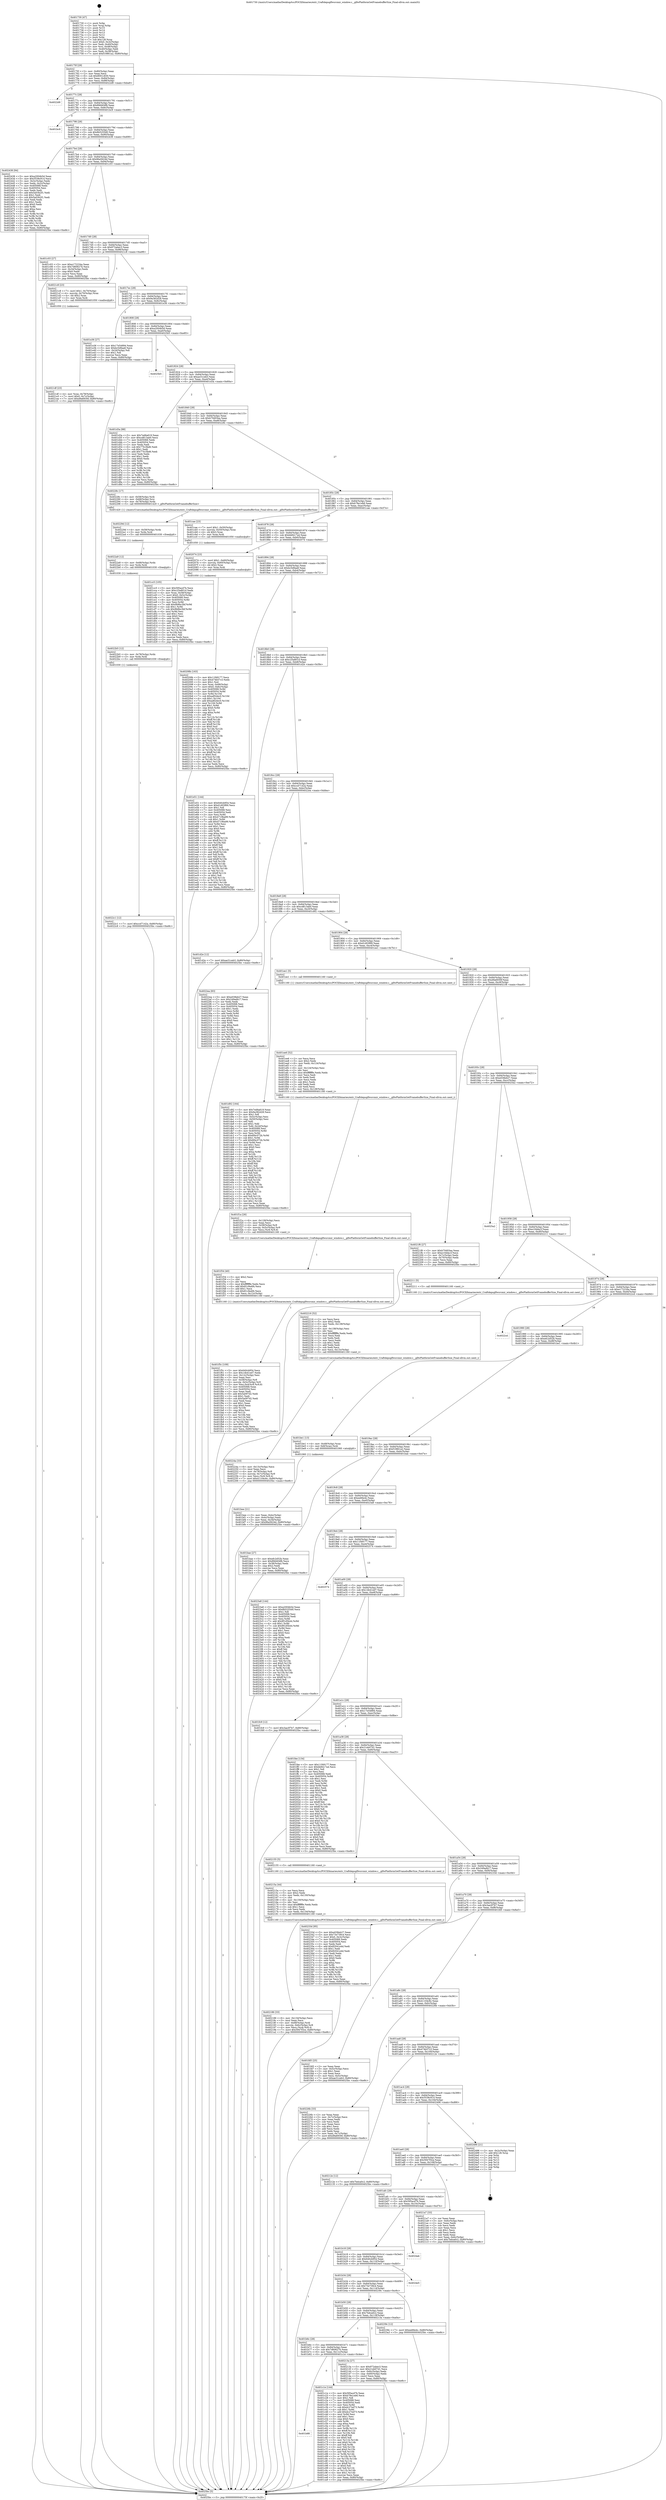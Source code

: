 digraph "0x401730" {
  label = "0x401730 (/mnt/c/Users/mathe/Desktop/tcc/POCII/binaries/extr_Craftdepsglfwsrcmir_window.c__glfwPlatformGetFramebufferSize_Final-ollvm.out::main(0))"
  labelloc = "t"
  node[shape=record]

  Entry [label="",width=0.3,height=0.3,shape=circle,fillcolor=black,style=filled]
  "0x40175f" [label="{
     0x40175f [29]\l
     | [instrs]\l
     &nbsp;&nbsp;0x40175f \<+3\>: mov -0x80(%rbp),%eax\l
     &nbsp;&nbsp;0x401762 \<+2\>: mov %eax,%ecx\l
     &nbsp;&nbsp;0x401764 \<+6\>: sub $0x8001c830,%ecx\l
     &nbsp;&nbsp;0x40176a \<+6\>: mov %eax,-0x84(%rbp)\l
     &nbsp;&nbsp;0x401770 \<+6\>: mov %ecx,-0x88(%rbp)\l
     &nbsp;&nbsp;0x401776 \<+6\>: je 00000000004022d9 \<main+0xba9\>\l
  }"]
  "0x4022d9" [label="{
     0x4022d9\l
  }", style=dashed]
  "0x40177c" [label="{
     0x40177c [28]\l
     | [instrs]\l
     &nbsp;&nbsp;0x40177c \<+5\>: jmp 0000000000401781 \<main+0x51\>\l
     &nbsp;&nbsp;0x401781 \<+6\>: mov -0x84(%rbp),%eax\l
     &nbsp;&nbsp;0x401787 \<+5\>: sub $0x89d404fb,%eax\l
     &nbsp;&nbsp;0x40178c \<+6\>: mov %eax,-0x8c(%rbp)\l
     &nbsp;&nbsp;0x401792 \<+6\>: je 0000000000401bc9 \<main+0x499\>\l
  }"]
  Exit [label="",width=0.3,height=0.3,shape=circle,fillcolor=black,style=filled,peripheries=2]
  "0x401bc9" [label="{
     0x401bc9\l
  }", style=dashed]
  "0x401798" [label="{
     0x401798 [28]\l
     | [instrs]\l
     &nbsp;&nbsp;0x401798 \<+5\>: jmp 000000000040179d \<main+0x6d\>\l
     &nbsp;&nbsp;0x40179d \<+6\>: mov -0x84(%rbp),%eax\l
     &nbsp;&nbsp;0x4017a3 \<+5\>: sub $0x8b5255d0,%eax\l
     &nbsp;&nbsp;0x4017a8 \<+6\>: mov %eax,-0x90(%rbp)\l
     &nbsp;&nbsp;0x4017ae \<+6\>: je 0000000000402438 \<main+0xd08\>\l
  }"]
  "0x4022c1" [label="{
     0x4022c1 [12]\l
     | [instrs]\l
     &nbsp;&nbsp;0x4022c1 \<+7\>: movl $0xccd7142a,-0x80(%rbp)\l
     &nbsp;&nbsp;0x4022c8 \<+5\>: jmp 00000000004025bc \<main+0xe8c\>\l
  }"]
  "0x402438" [label="{
     0x402438 [94]\l
     | [instrs]\l
     &nbsp;&nbsp;0x402438 \<+5\>: mov $0xa2004b5d,%eax\l
     &nbsp;&nbsp;0x40243d \<+5\>: mov $0x5538c914,%ecx\l
     &nbsp;&nbsp;0x402442 \<+3\>: mov -0x3c(%rbp),%edx\l
     &nbsp;&nbsp;0x402445 \<+3\>: mov %edx,-0x2c(%rbp)\l
     &nbsp;&nbsp;0x402448 \<+7\>: mov 0x405068,%edx\l
     &nbsp;&nbsp;0x40244f \<+7\>: mov 0x405054,%esi\l
     &nbsp;&nbsp;0x402456 \<+2\>: mov %edx,%edi\l
     &nbsp;&nbsp;0x402458 \<+6\>: add $0x5a03b2f1,%edi\l
     &nbsp;&nbsp;0x40245e \<+3\>: sub $0x1,%edi\l
     &nbsp;&nbsp;0x402461 \<+6\>: sub $0x5a03b2f1,%edi\l
     &nbsp;&nbsp;0x402467 \<+3\>: imul %edi,%edx\l
     &nbsp;&nbsp;0x40246a \<+3\>: and $0x1,%edx\l
     &nbsp;&nbsp;0x40246d \<+3\>: cmp $0x0,%edx\l
     &nbsp;&nbsp;0x402470 \<+4\>: sete %r8b\l
     &nbsp;&nbsp;0x402474 \<+3\>: cmp $0xa,%esi\l
     &nbsp;&nbsp;0x402477 \<+4\>: setl %r9b\l
     &nbsp;&nbsp;0x40247b \<+3\>: mov %r8b,%r10b\l
     &nbsp;&nbsp;0x40247e \<+3\>: and %r9b,%r10b\l
     &nbsp;&nbsp;0x402481 \<+3\>: xor %r9b,%r8b\l
     &nbsp;&nbsp;0x402484 \<+3\>: or %r8b,%r10b\l
     &nbsp;&nbsp;0x402487 \<+4\>: test $0x1,%r10b\l
     &nbsp;&nbsp;0x40248b \<+3\>: cmovne %ecx,%eax\l
     &nbsp;&nbsp;0x40248e \<+3\>: mov %eax,-0x80(%rbp)\l
     &nbsp;&nbsp;0x402491 \<+5\>: jmp 00000000004025bc \<main+0xe8c\>\l
  }"]
  "0x4017b4" [label="{
     0x4017b4 [28]\l
     | [instrs]\l
     &nbsp;&nbsp;0x4017b4 \<+5\>: jmp 00000000004017b9 \<main+0x89\>\l
     &nbsp;&nbsp;0x4017b9 \<+6\>: mov -0x84(%rbp),%eax\l
     &nbsp;&nbsp;0x4017bf \<+5\>: sub $0x96a5624d,%eax\l
     &nbsp;&nbsp;0x4017c4 \<+6\>: mov %eax,-0x94(%rbp)\l
     &nbsp;&nbsp;0x4017ca \<+6\>: je 0000000000401c03 \<main+0x4d3\>\l
  }"]
  "0x4022b5" [label="{
     0x4022b5 [12]\l
     | [instrs]\l
     &nbsp;&nbsp;0x4022b5 \<+4\>: mov -0x78(%rbp),%rdx\l
     &nbsp;&nbsp;0x4022b9 \<+3\>: mov %rdx,%rdi\l
     &nbsp;&nbsp;0x4022bc \<+5\>: call 0000000000401030 \<free@plt\>\l
     | [calls]\l
     &nbsp;&nbsp;0x401030 \{1\} (unknown)\l
  }"]
  "0x401c03" [label="{
     0x401c03 [27]\l
     | [instrs]\l
     &nbsp;&nbsp;0x401c03 \<+5\>: mov $0xe172234a,%eax\l
     &nbsp;&nbsp;0x401c08 \<+5\>: mov $0x7d60627b,%ecx\l
     &nbsp;&nbsp;0x401c0d \<+3\>: mov -0x34(%rbp),%edx\l
     &nbsp;&nbsp;0x401c10 \<+3\>: cmp $0x0,%edx\l
     &nbsp;&nbsp;0x401c13 \<+3\>: cmove %ecx,%eax\l
     &nbsp;&nbsp;0x401c16 \<+3\>: mov %eax,-0x80(%rbp)\l
     &nbsp;&nbsp;0x401c19 \<+5\>: jmp 00000000004025bc \<main+0xe8c\>\l
  }"]
  "0x4017d0" [label="{
     0x4017d0 [28]\l
     | [instrs]\l
     &nbsp;&nbsp;0x4017d0 \<+5\>: jmp 00000000004017d5 \<main+0xa5\>\l
     &nbsp;&nbsp;0x4017d5 \<+6\>: mov -0x84(%rbp),%eax\l
     &nbsp;&nbsp;0x4017db \<+5\>: sub $0x972abec3,%eax\l
     &nbsp;&nbsp;0x4017e0 \<+6\>: mov %eax,-0x98(%rbp)\l
     &nbsp;&nbsp;0x4017e6 \<+6\>: je 00000000004021c8 \<main+0xa98\>\l
  }"]
  "0x4022a9" [label="{
     0x4022a9 [12]\l
     | [instrs]\l
     &nbsp;&nbsp;0x4022a9 \<+4\>: mov -0x68(%rbp),%rdx\l
     &nbsp;&nbsp;0x4022ad \<+3\>: mov %rdx,%rdi\l
     &nbsp;&nbsp;0x4022b0 \<+5\>: call 0000000000401030 \<free@plt\>\l
     | [calls]\l
     &nbsp;&nbsp;0x401030 \{1\} (unknown)\l
  }"]
  "0x4021c8" [label="{
     0x4021c8 [23]\l
     | [instrs]\l
     &nbsp;&nbsp;0x4021c8 \<+7\>: movl $0x1,-0x70(%rbp)\l
     &nbsp;&nbsp;0x4021cf \<+4\>: movslq -0x70(%rbp),%rax\l
     &nbsp;&nbsp;0x4021d3 \<+4\>: shl $0x2,%rax\l
     &nbsp;&nbsp;0x4021d7 \<+3\>: mov %rax,%rdi\l
     &nbsp;&nbsp;0x4021da \<+5\>: call 0000000000401050 \<malloc@plt\>\l
     | [calls]\l
     &nbsp;&nbsp;0x401050 \{1\} (unknown)\l
  }"]
  "0x4017ec" [label="{
     0x4017ec [28]\l
     | [instrs]\l
     &nbsp;&nbsp;0x4017ec \<+5\>: jmp 00000000004017f1 \<main+0xc1\>\l
     &nbsp;&nbsp;0x4017f1 \<+6\>: mov -0x84(%rbp),%eax\l
     &nbsp;&nbsp;0x4017f7 \<+5\>: sub $0x9a382d28,%eax\l
     &nbsp;&nbsp;0x4017fc \<+6\>: mov %eax,-0x9c(%rbp)\l
     &nbsp;&nbsp;0x401802 \<+6\>: je 0000000000401e36 \<main+0x706\>\l
  }"]
  "0x40229d" [label="{
     0x40229d [12]\l
     | [instrs]\l
     &nbsp;&nbsp;0x40229d \<+4\>: mov -0x58(%rbp),%rdx\l
     &nbsp;&nbsp;0x4022a1 \<+3\>: mov %rdx,%rdi\l
     &nbsp;&nbsp;0x4022a4 \<+5\>: call 0000000000401030 \<free@plt\>\l
     | [calls]\l
     &nbsp;&nbsp;0x401030 \{1\} (unknown)\l
  }"]
  "0x401e36" [label="{
     0x401e36 [27]\l
     | [instrs]\l
     &nbsp;&nbsp;0x401e36 \<+5\>: mov $0x17e54894,%eax\l
     &nbsp;&nbsp;0x401e3b \<+5\>: mov $0xbc5d9aa8,%ecx\l
     &nbsp;&nbsp;0x401e40 \<+3\>: mov -0x2d(%rbp),%dl\l
     &nbsp;&nbsp;0x401e43 \<+3\>: test $0x1,%dl\l
     &nbsp;&nbsp;0x401e46 \<+3\>: cmovne %ecx,%eax\l
     &nbsp;&nbsp;0x401e49 \<+3\>: mov %eax,-0x80(%rbp)\l
     &nbsp;&nbsp;0x401e4c \<+5\>: jmp 00000000004025bc \<main+0xe8c\>\l
  }"]
  "0x401808" [label="{
     0x401808 [28]\l
     | [instrs]\l
     &nbsp;&nbsp;0x401808 \<+5\>: jmp 000000000040180d \<main+0xdd\>\l
     &nbsp;&nbsp;0x40180d \<+6\>: mov -0x84(%rbp),%eax\l
     &nbsp;&nbsp;0x401813 \<+5\>: sub $0xa2004b5d,%eax\l
     &nbsp;&nbsp;0x401818 \<+6\>: mov %eax,-0xa0(%rbp)\l
     &nbsp;&nbsp;0x40181e \<+6\>: je 00000000004025b5 \<main+0xe85\>\l
  }"]
  "0x40224a" [label="{
     0x40224a [33]\l
     | [instrs]\l
     &nbsp;&nbsp;0x40224a \<+6\>: mov -0x13c(%rbp),%ecx\l
     &nbsp;&nbsp;0x402250 \<+3\>: imul %eax,%ecx\l
     &nbsp;&nbsp;0x402253 \<+4\>: mov -0x78(%rbp),%r8\l
     &nbsp;&nbsp;0x402257 \<+4\>: movslq -0x7c(%rbp),%r9\l
     &nbsp;&nbsp;0x40225b \<+4\>: mov %ecx,(%r8,%r9,4)\l
     &nbsp;&nbsp;0x40225f \<+7\>: movl $0x41104c6c,-0x80(%rbp)\l
     &nbsp;&nbsp;0x402266 \<+5\>: jmp 00000000004025bc \<main+0xe8c\>\l
  }"]
  "0x4025b5" [label="{
     0x4025b5\l
  }", style=dashed]
  "0x401824" [label="{
     0x401824 [28]\l
     | [instrs]\l
     &nbsp;&nbsp;0x401824 \<+5\>: jmp 0000000000401829 \<main+0xf9\>\l
     &nbsp;&nbsp;0x401829 \<+6\>: mov -0x84(%rbp),%eax\l
     &nbsp;&nbsp;0x40182f \<+5\>: sub $0xae31ceb3,%eax\l
     &nbsp;&nbsp;0x401834 \<+6\>: mov %eax,-0xa4(%rbp)\l
     &nbsp;&nbsp;0x40183a \<+6\>: je 0000000000401d3a \<main+0x60a\>\l
  }"]
  "0x402216" [label="{
     0x402216 [52]\l
     | [instrs]\l
     &nbsp;&nbsp;0x402216 \<+2\>: xor %ecx,%ecx\l
     &nbsp;&nbsp;0x402218 \<+5\>: mov $0x2,%edx\l
     &nbsp;&nbsp;0x40221d \<+6\>: mov %edx,-0x138(%rbp)\l
     &nbsp;&nbsp;0x402223 \<+1\>: cltd\l
     &nbsp;&nbsp;0x402224 \<+6\>: mov -0x138(%rbp),%esi\l
     &nbsp;&nbsp;0x40222a \<+2\>: idiv %esi\l
     &nbsp;&nbsp;0x40222c \<+6\>: imul $0xfffffffe,%edx,%edx\l
     &nbsp;&nbsp;0x402232 \<+2\>: mov %ecx,%edi\l
     &nbsp;&nbsp;0x402234 \<+2\>: sub %edx,%edi\l
     &nbsp;&nbsp;0x402236 \<+2\>: mov %ecx,%edx\l
     &nbsp;&nbsp;0x402238 \<+3\>: sub $0x1,%edx\l
     &nbsp;&nbsp;0x40223b \<+2\>: add %edx,%edi\l
     &nbsp;&nbsp;0x40223d \<+2\>: sub %edi,%ecx\l
     &nbsp;&nbsp;0x40223f \<+6\>: mov %ecx,-0x13c(%rbp)\l
     &nbsp;&nbsp;0x402245 \<+5\>: call 0000000000401160 \<next_i\>\l
     | [calls]\l
     &nbsp;&nbsp;0x401160 \{1\} (/mnt/c/Users/mathe/Desktop/tcc/POCII/binaries/extr_Craftdepsglfwsrcmir_window.c__glfwPlatformGetFramebufferSize_Final-ollvm.out::next_i)\l
  }"]
  "0x401d3a" [label="{
     0x401d3a [88]\l
     | [instrs]\l
     &nbsp;&nbsp;0x401d3a \<+5\>: mov $0x7ed6a619,%eax\l
     &nbsp;&nbsp;0x401d3f \<+5\>: mov $0xcd813ab0,%ecx\l
     &nbsp;&nbsp;0x401d44 \<+7\>: mov 0x405068,%edx\l
     &nbsp;&nbsp;0x401d4b \<+7\>: mov 0x405054,%esi\l
     &nbsp;&nbsp;0x401d52 \<+2\>: mov %edx,%edi\l
     &nbsp;&nbsp;0x401d54 \<+6\>: sub $0x77b1fbd6,%edi\l
     &nbsp;&nbsp;0x401d5a \<+3\>: sub $0x1,%edi\l
     &nbsp;&nbsp;0x401d5d \<+6\>: add $0x77b1fbd6,%edi\l
     &nbsp;&nbsp;0x401d63 \<+3\>: imul %edi,%edx\l
     &nbsp;&nbsp;0x401d66 \<+3\>: and $0x1,%edx\l
     &nbsp;&nbsp;0x401d69 \<+3\>: cmp $0x0,%edx\l
     &nbsp;&nbsp;0x401d6c \<+4\>: sete %r8b\l
     &nbsp;&nbsp;0x401d70 \<+3\>: cmp $0xa,%esi\l
     &nbsp;&nbsp;0x401d73 \<+4\>: setl %r9b\l
     &nbsp;&nbsp;0x401d77 \<+3\>: mov %r8b,%r10b\l
     &nbsp;&nbsp;0x401d7a \<+3\>: and %r9b,%r10b\l
     &nbsp;&nbsp;0x401d7d \<+3\>: xor %r9b,%r8b\l
     &nbsp;&nbsp;0x401d80 \<+3\>: or %r8b,%r10b\l
     &nbsp;&nbsp;0x401d83 \<+4\>: test $0x1,%r10b\l
     &nbsp;&nbsp;0x401d87 \<+3\>: cmovne %ecx,%eax\l
     &nbsp;&nbsp;0x401d8a \<+3\>: mov %eax,-0x80(%rbp)\l
     &nbsp;&nbsp;0x401d8d \<+5\>: jmp 00000000004025bc \<main+0xe8c\>\l
  }"]
  "0x401840" [label="{
     0x401840 [28]\l
     | [instrs]\l
     &nbsp;&nbsp;0x401840 \<+5\>: jmp 0000000000401845 \<main+0x115\>\l
     &nbsp;&nbsp;0x401845 \<+6\>: mov -0x84(%rbp),%eax\l
     &nbsp;&nbsp;0x40184b \<+5\>: sub $0xb70d03ea,%eax\l
     &nbsp;&nbsp;0x401850 \<+6\>: mov %eax,-0xa8(%rbp)\l
     &nbsp;&nbsp;0x401856 \<+6\>: je 000000000040228c \<main+0xb5c\>\l
  }"]
  "0x4021df" [label="{
     0x4021df [23]\l
     | [instrs]\l
     &nbsp;&nbsp;0x4021df \<+4\>: mov %rax,-0x78(%rbp)\l
     &nbsp;&nbsp;0x4021e3 \<+7\>: movl $0x0,-0x7c(%rbp)\l
     &nbsp;&nbsp;0x4021ea \<+7\>: movl $0xd9a6930f,-0x80(%rbp)\l
     &nbsp;&nbsp;0x4021f1 \<+5\>: jmp 00000000004025bc \<main+0xe8c\>\l
  }"]
  "0x40228c" [label="{
     0x40228c [17]\l
     | [instrs]\l
     &nbsp;&nbsp;0x40228c \<+4\>: mov -0x58(%rbp),%rdi\l
     &nbsp;&nbsp;0x402290 \<+4\>: mov -0x68(%rbp),%rsi\l
     &nbsp;&nbsp;0x402294 \<+4\>: mov -0x78(%rbp),%rdx\l
     &nbsp;&nbsp;0x402298 \<+5\>: call 0000000000401420 \<_glfwPlatformGetFramebufferSize\>\l
     | [calls]\l
     &nbsp;&nbsp;0x401420 \{1\} (/mnt/c/Users/mathe/Desktop/tcc/POCII/binaries/extr_Craftdepsglfwsrcmir_window.c__glfwPlatformGetFramebufferSize_Final-ollvm.out::_glfwPlatformGetFramebufferSize)\l
  }"]
  "0x40185c" [label="{
     0x40185c [28]\l
     | [instrs]\l
     &nbsp;&nbsp;0x40185c \<+5\>: jmp 0000000000401861 \<main+0x131\>\l
     &nbsp;&nbsp;0x401861 \<+6\>: mov -0x84(%rbp),%eax\l
     &nbsp;&nbsp;0x401867 \<+5\>: sub $0xb78e1eb6,%eax\l
     &nbsp;&nbsp;0x40186c \<+6\>: mov %eax,-0xac(%rbp)\l
     &nbsp;&nbsp;0x401872 \<+6\>: je 0000000000401cae \<main+0x57e\>\l
  }"]
  "0x402186" [label="{
     0x402186 [33]\l
     | [instrs]\l
     &nbsp;&nbsp;0x402186 \<+6\>: mov -0x134(%rbp),%ecx\l
     &nbsp;&nbsp;0x40218c \<+3\>: imul %eax,%ecx\l
     &nbsp;&nbsp;0x40218f \<+4\>: mov -0x68(%rbp),%rdi\l
     &nbsp;&nbsp;0x402193 \<+4\>: movslq -0x6c(%rbp),%r8\l
     &nbsp;&nbsp;0x402197 \<+4\>: mov %ecx,(%rdi,%r8,4)\l
     &nbsp;&nbsp;0x40219b \<+7\>: movl $0x5947f3ce,-0x80(%rbp)\l
     &nbsp;&nbsp;0x4021a2 \<+5\>: jmp 00000000004025bc \<main+0xe8c\>\l
  }"]
  "0x401cae" [label="{
     0x401cae [23]\l
     | [instrs]\l
     &nbsp;&nbsp;0x401cae \<+7\>: movl $0x1,-0x50(%rbp)\l
     &nbsp;&nbsp;0x401cb5 \<+4\>: movslq -0x50(%rbp),%rax\l
     &nbsp;&nbsp;0x401cb9 \<+4\>: shl $0x3,%rax\l
     &nbsp;&nbsp;0x401cbd \<+3\>: mov %rax,%rdi\l
     &nbsp;&nbsp;0x401cc0 \<+5\>: call 0000000000401050 \<malloc@plt\>\l
     | [calls]\l
     &nbsp;&nbsp;0x401050 \{1\} (unknown)\l
  }"]
  "0x401878" [label="{
     0x401878 [28]\l
     | [instrs]\l
     &nbsp;&nbsp;0x401878 \<+5\>: jmp 000000000040187d \<main+0x14d\>\l
     &nbsp;&nbsp;0x40187d \<+6\>: mov -0x84(%rbp),%eax\l
     &nbsp;&nbsp;0x401883 \<+5\>: sub $0xbb8417a4,%eax\l
     &nbsp;&nbsp;0x401888 \<+6\>: mov %eax,-0xb0(%rbp)\l
     &nbsp;&nbsp;0x40188e \<+6\>: je 0000000000402074 \<main+0x944\>\l
  }"]
  "0x40215a" [label="{
     0x40215a [44]\l
     | [instrs]\l
     &nbsp;&nbsp;0x40215a \<+2\>: xor %ecx,%ecx\l
     &nbsp;&nbsp;0x40215c \<+5\>: mov $0x2,%edx\l
     &nbsp;&nbsp;0x402161 \<+6\>: mov %edx,-0x130(%rbp)\l
     &nbsp;&nbsp;0x402167 \<+1\>: cltd\l
     &nbsp;&nbsp;0x402168 \<+6\>: mov -0x130(%rbp),%esi\l
     &nbsp;&nbsp;0x40216e \<+2\>: idiv %esi\l
     &nbsp;&nbsp;0x402170 \<+6\>: imul $0xfffffffe,%edx,%edx\l
     &nbsp;&nbsp;0x402176 \<+3\>: sub $0x1,%ecx\l
     &nbsp;&nbsp;0x402179 \<+2\>: sub %ecx,%edx\l
     &nbsp;&nbsp;0x40217b \<+6\>: mov %edx,-0x134(%rbp)\l
     &nbsp;&nbsp;0x402181 \<+5\>: call 0000000000401160 \<next_i\>\l
     | [calls]\l
     &nbsp;&nbsp;0x401160 \{1\} (/mnt/c/Users/mathe/Desktop/tcc/POCII/binaries/extr_Craftdepsglfwsrcmir_window.c__glfwPlatformGetFramebufferSize_Final-ollvm.out::next_i)\l
  }"]
  "0x402074" [label="{
     0x402074 [23]\l
     | [instrs]\l
     &nbsp;&nbsp;0x402074 \<+7\>: movl $0x1,-0x60(%rbp)\l
     &nbsp;&nbsp;0x40207b \<+4\>: movslq -0x60(%rbp),%rax\l
     &nbsp;&nbsp;0x40207f \<+4\>: shl $0x2,%rax\l
     &nbsp;&nbsp;0x402083 \<+3\>: mov %rax,%rdi\l
     &nbsp;&nbsp;0x402086 \<+5\>: call 0000000000401050 \<malloc@plt\>\l
     | [calls]\l
     &nbsp;&nbsp;0x401050 \{1\} (unknown)\l
  }"]
  "0x401894" [label="{
     0x401894 [28]\l
     | [instrs]\l
     &nbsp;&nbsp;0x401894 \<+5\>: jmp 0000000000401899 \<main+0x169\>\l
     &nbsp;&nbsp;0x401899 \<+6\>: mov -0x84(%rbp),%eax\l
     &nbsp;&nbsp;0x40189f \<+5\>: sub $0xbc5d9aa8,%eax\l
     &nbsp;&nbsp;0x4018a4 \<+6\>: mov %eax,-0xb4(%rbp)\l
     &nbsp;&nbsp;0x4018aa \<+6\>: je 0000000000401e51 \<main+0x721\>\l
  }"]
  "0x40208b" [label="{
     0x40208b [163]\l
     | [instrs]\l
     &nbsp;&nbsp;0x40208b \<+5\>: mov $0x11f49177,%ecx\l
     &nbsp;&nbsp;0x402090 \<+5\>: mov $0x474b57c3,%edx\l
     &nbsp;&nbsp;0x402095 \<+3\>: mov $0x1,%sil\l
     &nbsp;&nbsp;0x402098 \<+4\>: mov %rax,-0x68(%rbp)\l
     &nbsp;&nbsp;0x40209c \<+7\>: movl $0x0,-0x6c(%rbp)\l
     &nbsp;&nbsp;0x4020a3 \<+8\>: mov 0x405068,%r8d\l
     &nbsp;&nbsp;0x4020ab \<+8\>: mov 0x405054,%r9d\l
     &nbsp;&nbsp;0x4020b3 \<+3\>: mov %r8d,%r10d\l
     &nbsp;&nbsp;0x4020b6 \<+7\>: sub $0xadf2dec0,%r10d\l
     &nbsp;&nbsp;0x4020bd \<+4\>: sub $0x1,%r10d\l
     &nbsp;&nbsp;0x4020c1 \<+7\>: add $0xadf2dec0,%r10d\l
     &nbsp;&nbsp;0x4020c8 \<+4\>: imul %r10d,%r8d\l
     &nbsp;&nbsp;0x4020cc \<+4\>: and $0x1,%r8d\l
     &nbsp;&nbsp;0x4020d0 \<+4\>: cmp $0x0,%r8d\l
     &nbsp;&nbsp;0x4020d4 \<+4\>: sete %r11b\l
     &nbsp;&nbsp;0x4020d8 \<+4\>: cmp $0xa,%r9d\l
     &nbsp;&nbsp;0x4020dc \<+3\>: setl %bl\l
     &nbsp;&nbsp;0x4020df \<+3\>: mov %r11b,%r14b\l
     &nbsp;&nbsp;0x4020e2 \<+4\>: xor $0xff,%r14b\l
     &nbsp;&nbsp;0x4020e6 \<+3\>: mov %bl,%r15b\l
     &nbsp;&nbsp;0x4020e9 \<+4\>: xor $0xff,%r15b\l
     &nbsp;&nbsp;0x4020ed \<+4\>: xor $0x0,%sil\l
     &nbsp;&nbsp;0x4020f1 \<+3\>: mov %r14b,%r12b\l
     &nbsp;&nbsp;0x4020f4 \<+4\>: and $0x0,%r12b\l
     &nbsp;&nbsp;0x4020f8 \<+3\>: and %sil,%r11b\l
     &nbsp;&nbsp;0x4020fb \<+3\>: mov %r15b,%r13b\l
     &nbsp;&nbsp;0x4020fe \<+4\>: and $0x0,%r13b\l
     &nbsp;&nbsp;0x402102 \<+3\>: and %sil,%bl\l
     &nbsp;&nbsp;0x402105 \<+3\>: or %r11b,%r12b\l
     &nbsp;&nbsp;0x402108 \<+3\>: or %bl,%r13b\l
     &nbsp;&nbsp;0x40210b \<+3\>: xor %r13b,%r12b\l
     &nbsp;&nbsp;0x40210e \<+3\>: or %r15b,%r14b\l
     &nbsp;&nbsp;0x402111 \<+4\>: xor $0xff,%r14b\l
     &nbsp;&nbsp;0x402115 \<+4\>: or $0x0,%sil\l
     &nbsp;&nbsp;0x402119 \<+3\>: and %sil,%r14b\l
     &nbsp;&nbsp;0x40211c \<+3\>: or %r14b,%r12b\l
     &nbsp;&nbsp;0x40211f \<+4\>: test $0x1,%r12b\l
     &nbsp;&nbsp;0x402123 \<+3\>: cmovne %edx,%ecx\l
     &nbsp;&nbsp;0x402126 \<+3\>: mov %ecx,-0x80(%rbp)\l
     &nbsp;&nbsp;0x402129 \<+5\>: jmp 00000000004025bc \<main+0xe8c\>\l
  }"]
  "0x401e51" [label="{
     0x401e51 [144]\l
     | [instrs]\l
     &nbsp;&nbsp;0x401e51 \<+5\>: mov $0x640cb954,%eax\l
     &nbsp;&nbsp;0x401e56 \<+5\>: mov $0xd1d03f69,%ecx\l
     &nbsp;&nbsp;0x401e5b \<+2\>: mov $0x1,%dl\l
     &nbsp;&nbsp;0x401e5d \<+7\>: mov 0x405068,%esi\l
     &nbsp;&nbsp;0x401e64 \<+7\>: mov 0x405054,%edi\l
     &nbsp;&nbsp;0x401e6b \<+3\>: mov %esi,%r8d\l
     &nbsp;&nbsp;0x401e6e \<+7\>: sub $0x4719ba99,%r8d\l
     &nbsp;&nbsp;0x401e75 \<+4\>: sub $0x1,%r8d\l
     &nbsp;&nbsp;0x401e79 \<+7\>: add $0x4719ba99,%r8d\l
     &nbsp;&nbsp;0x401e80 \<+4\>: imul %r8d,%esi\l
     &nbsp;&nbsp;0x401e84 \<+3\>: and $0x1,%esi\l
     &nbsp;&nbsp;0x401e87 \<+3\>: cmp $0x0,%esi\l
     &nbsp;&nbsp;0x401e8a \<+4\>: sete %r9b\l
     &nbsp;&nbsp;0x401e8e \<+3\>: cmp $0xa,%edi\l
     &nbsp;&nbsp;0x401e91 \<+4\>: setl %r10b\l
     &nbsp;&nbsp;0x401e95 \<+3\>: mov %r9b,%r11b\l
     &nbsp;&nbsp;0x401e98 \<+4\>: xor $0xff,%r11b\l
     &nbsp;&nbsp;0x401e9c \<+3\>: mov %r10b,%bl\l
     &nbsp;&nbsp;0x401e9f \<+3\>: xor $0xff,%bl\l
     &nbsp;&nbsp;0x401ea2 \<+3\>: xor $0x1,%dl\l
     &nbsp;&nbsp;0x401ea5 \<+3\>: mov %r11b,%r14b\l
     &nbsp;&nbsp;0x401ea8 \<+4\>: and $0xff,%r14b\l
     &nbsp;&nbsp;0x401eac \<+3\>: and %dl,%r9b\l
     &nbsp;&nbsp;0x401eaf \<+3\>: mov %bl,%r15b\l
     &nbsp;&nbsp;0x401eb2 \<+4\>: and $0xff,%r15b\l
     &nbsp;&nbsp;0x401eb6 \<+3\>: and %dl,%r10b\l
     &nbsp;&nbsp;0x401eb9 \<+3\>: or %r9b,%r14b\l
     &nbsp;&nbsp;0x401ebc \<+3\>: or %r10b,%r15b\l
     &nbsp;&nbsp;0x401ebf \<+3\>: xor %r15b,%r14b\l
     &nbsp;&nbsp;0x401ec2 \<+3\>: or %bl,%r11b\l
     &nbsp;&nbsp;0x401ec5 \<+4\>: xor $0xff,%r11b\l
     &nbsp;&nbsp;0x401ec9 \<+3\>: or $0x1,%dl\l
     &nbsp;&nbsp;0x401ecc \<+3\>: and %dl,%r11b\l
     &nbsp;&nbsp;0x401ecf \<+3\>: or %r11b,%r14b\l
     &nbsp;&nbsp;0x401ed2 \<+4\>: test $0x1,%r14b\l
     &nbsp;&nbsp;0x401ed6 \<+3\>: cmovne %ecx,%eax\l
     &nbsp;&nbsp;0x401ed9 \<+3\>: mov %eax,-0x80(%rbp)\l
     &nbsp;&nbsp;0x401edc \<+5\>: jmp 00000000004025bc \<main+0xe8c\>\l
  }"]
  "0x4018b0" [label="{
     0x4018b0 [28]\l
     | [instrs]\l
     &nbsp;&nbsp;0x4018b0 \<+5\>: jmp 00000000004018b5 \<main+0x185\>\l
     &nbsp;&nbsp;0x4018b5 \<+6\>: mov -0x84(%rbp),%eax\l
     &nbsp;&nbsp;0x4018bb \<+5\>: sub $0xc25a801d,%eax\l
     &nbsp;&nbsp;0x4018c0 \<+6\>: mov %eax,-0xb8(%rbp)\l
     &nbsp;&nbsp;0x4018c6 \<+6\>: je 0000000000401d2e \<main+0x5fe\>\l
  }"]
  "0x401f5c" [label="{
     0x401f5c [109]\l
     | [instrs]\l
     &nbsp;&nbsp;0x401f5c \<+5\>: mov $0x640cb954,%ecx\l
     &nbsp;&nbsp;0x401f61 \<+5\>: mov $0x14b41ed7,%edx\l
     &nbsp;&nbsp;0x401f66 \<+6\>: mov -0x12c(%rbp),%esi\l
     &nbsp;&nbsp;0x401f6c \<+3\>: imul %eax,%esi\l
     &nbsp;&nbsp;0x401f6f \<+4\>: mov -0x58(%rbp),%r8\l
     &nbsp;&nbsp;0x401f73 \<+4\>: movslq -0x5c(%rbp),%r9\l
     &nbsp;&nbsp;0x401f77 \<+5\>: mov %esi,0x4(%r8,%r9,8)\l
     &nbsp;&nbsp;0x401f7c \<+7\>: mov 0x405068,%eax\l
     &nbsp;&nbsp;0x401f83 \<+7\>: mov 0x405054,%esi\l
     &nbsp;&nbsp;0x401f8a \<+2\>: mov %eax,%edi\l
     &nbsp;&nbsp;0x401f8c \<+6\>: add $0x5a097d2,%edi\l
     &nbsp;&nbsp;0x401f92 \<+3\>: sub $0x1,%edi\l
     &nbsp;&nbsp;0x401f95 \<+6\>: sub $0x5a097d2,%edi\l
     &nbsp;&nbsp;0x401f9b \<+3\>: imul %edi,%eax\l
     &nbsp;&nbsp;0x401f9e \<+3\>: and $0x1,%eax\l
     &nbsp;&nbsp;0x401fa1 \<+3\>: cmp $0x0,%eax\l
     &nbsp;&nbsp;0x401fa4 \<+4\>: sete %r10b\l
     &nbsp;&nbsp;0x401fa8 \<+3\>: cmp $0xa,%esi\l
     &nbsp;&nbsp;0x401fab \<+4\>: setl %r11b\l
     &nbsp;&nbsp;0x401faf \<+3\>: mov %r10b,%bl\l
     &nbsp;&nbsp;0x401fb2 \<+3\>: and %r11b,%bl\l
     &nbsp;&nbsp;0x401fb5 \<+3\>: xor %r11b,%r10b\l
     &nbsp;&nbsp;0x401fb8 \<+3\>: or %r10b,%bl\l
     &nbsp;&nbsp;0x401fbb \<+3\>: test $0x1,%bl\l
     &nbsp;&nbsp;0x401fbe \<+3\>: cmovne %edx,%ecx\l
     &nbsp;&nbsp;0x401fc1 \<+3\>: mov %ecx,-0x80(%rbp)\l
     &nbsp;&nbsp;0x401fc4 \<+5\>: jmp 00000000004025bc \<main+0xe8c\>\l
  }"]
  "0x401d2e" [label="{
     0x401d2e [12]\l
     | [instrs]\l
     &nbsp;&nbsp;0x401d2e \<+7\>: movl $0xae31ceb3,-0x80(%rbp)\l
     &nbsp;&nbsp;0x401d35 \<+5\>: jmp 00000000004025bc \<main+0xe8c\>\l
  }"]
  "0x4018cc" [label="{
     0x4018cc [28]\l
     | [instrs]\l
     &nbsp;&nbsp;0x4018cc \<+5\>: jmp 00000000004018d1 \<main+0x1a1\>\l
     &nbsp;&nbsp;0x4018d1 \<+6\>: mov -0x84(%rbp),%eax\l
     &nbsp;&nbsp;0x4018d7 \<+5\>: sub $0xccd7142a,%eax\l
     &nbsp;&nbsp;0x4018dc \<+6\>: mov %eax,-0xbc(%rbp)\l
     &nbsp;&nbsp;0x4018e2 \<+6\>: je 00000000004022ea \<main+0xbba\>\l
  }"]
  "0x401f34" [label="{
     0x401f34 [40]\l
     | [instrs]\l
     &nbsp;&nbsp;0x401f34 \<+5\>: mov $0x2,%ecx\l
     &nbsp;&nbsp;0x401f39 \<+1\>: cltd\l
     &nbsp;&nbsp;0x401f3a \<+2\>: idiv %ecx\l
     &nbsp;&nbsp;0x401f3c \<+6\>: imul $0xfffffffe,%edx,%ecx\l
     &nbsp;&nbsp;0x401f42 \<+6\>: add $0x81c9a4f4,%ecx\l
     &nbsp;&nbsp;0x401f48 \<+3\>: add $0x1,%ecx\l
     &nbsp;&nbsp;0x401f4b \<+6\>: sub $0x81c9a4f4,%ecx\l
     &nbsp;&nbsp;0x401f51 \<+6\>: mov %ecx,-0x12c(%rbp)\l
     &nbsp;&nbsp;0x401f57 \<+5\>: call 0000000000401160 \<next_i\>\l
     | [calls]\l
     &nbsp;&nbsp;0x401160 \{1\} (/mnt/c/Users/mathe/Desktop/tcc/POCII/binaries/extr_Craftdepsglfwsrcmir_window.c__glfwPlatformGetFramebufferSize_Final-ollvm.out::next_i)\l
  }"]
  "0x4022ea" [label="{
     0x4022ea [83]\l
     | [instrs]\l
     &nbsp;&nbsp;0x4022ea \<+5\>: mov $0xe038eb27,%eax\l
     &nbsp;&nbsp;0x4022ef \<+5\>: mov $0x249adb17,%ecx\l
     &nbsp;&nbsp;0x4022f4 \<+2\>: xor %edx,%edx\l
     &nbsp;&nbsp;0x4022f6 \<+7\>: mov 0x405068,%esi\l
     &nbsp;&nbsp;0x4022fd \<+7\>: mov 0x405054,%edi\l
     &nbsp;&nbsp;0x402304 \<+3\>: sub $0x1,%edx\l
     &nbsp;&nbsp;0x402307 \<+3\>: mov %esi,%r8d\l
     &nbsp;&nbsp;0x40230a \<+3\>: add %edx,%r8d\l
     &nbsp;&nbsp;0x40230d \<+4\>: imul %r8d,%esi\l
     &nbsp;&nbsp;0x402311 \<+3\>: and $0x1,%esi\l
     &nbsp;&nbsp;0x402314 \<+3\>: cmp $0x0,%esi\l
     &nbsp;&nbsp;0x402317 \<+4\>: sete %r9b\l
     &nbsp;&nbsp;0x40231b \<+3\>: cmp $0xa,%edi\l
     &nbsp;&nbsp;0x40231e \<+4\>: setl %r10b\l
     &nbsp;&nbsp;0x402322 \<+3\>: mov %r9b,%r11b\l
     &nbsp;&nbsp;0x402325 \<+3\>: and %r10b,%r11b\l
     &nbsp;&nbsp;0x402328 \<+3\>: xor %r10b,%r9b\l
     &nbsp;&nbsp;0x40232b \<+3\>: or %r9b,%r11b\l
     &nbsp;&nbsp;0x40232e \<+4\>: test $0x1,%r11b\l
     &nbsp;&nbsp;0x402332 \<+3\>: cmovne %ecx,%eax\l
     &nbsp;&nbsp;0x402335 \<+3\>: mov %eax,-0x80(%rbp)\l
     &nbsp;&nbsp;0x402338 \<+5\>: jmp 00000000004025bc \<main+0xe8c\>\l
  }"]
  "0x4018e8" [label="{
     0x4018e8 [28]\l
     | [instrs]\l
     &nbsp;&nbsp;0x4018e8 \<+5\>: jmp 00000000004018ed \<main+0x1bd\>\l
     &nbsp;&nbsp;0x4018ed \<+6\>: mov -0x84(%rbp),%eax\l
     &nbsp;&nbsp;0x4018f3 \<+5\>: sub $0xcd813ab0,%eax\l
     &nbsp;&nbsp;0x4018f8 \<+6\>: mov %eax,-0xc0(%rbp)\l
     &nbsp;&nbsp;0x4018fe \<+6\>: je 0000000000401d92 \<main+0x662\>\l
  }"]
  "0x401f1a" [label="{
     0x401f1a [26]\l
     | [instrs]\l
     &nbsp;&nbsp;0x401f1a \<+6\>: mov -0x128(%rbp),%ecx\l
     &nbsp;&nbsp;0x401f20 \<+3\>: imul %eax,%ecx\l
     &nbsp;&nbsp;0x401f23 \<+4\>: mov -0x58(%rbp),%r8\l
     &nbsp;&nbsp;0x401f27 \<+4\>: movslq -0x5c(%rbp),%r9\l
     &nbsp;&nbsp;0x401f2b \<+4\>: mov %ecx,(%r8,%r9,8)\l
     &nbsp;&nbsp;0x401f2f \<+5\>: call 0000000000401160 \<next_i\>\l
     | [calls]\l
     &nbsp;&nbsp;0x401160 \{1\} (/mnt/c/Users/mathe/Desktop/tcc/POCII/binaries/extr_Craftdepsglfwsrcmir_window.c__glfwPlatformGetFramebufferSize_Final-ollvm.out::next_i)\l
  }"]
  "0x401d92" [label="{
     0x401d92 [164]\l
     | [instrs]\l
     &nbsp;&nbsp;0x401d92 \<+5\>: mov $0x7ed6a619,%eax\l
     &nbsp;&nbsp;0x401d97 \<+5\>: mov $0x9a382d28,%ecx\l
     &nbsp;&nbsp;0x401d9c \<+2\>: mov $0x1,%dl\l
     &nbsp;&nbsp;0x401d9e \<+3\>: mov -0x5c(%rbp),%esi\l
     &nbsp;&nbsp;0x401da1 \<+3\>: cmp -0x50(%rbp),%esi\l
     &nbsp;&nbsp;0x401da4 \<+4\>: setl %dil\l
     &nbsp;&nbsp;0x401da8 \<+4\>: and $0x1,%dil\l
     &nbsp;&nbsp;0x401dac \<+4\>: mov %dil,-0x2d(%rbp)\l
     &nbsp;&nbsp;0x401db0 \<+7\>: mov 0x405068,%esi\l
     &nbsp;&nbsp;0x401db7 \<+8\>: mov 0x405054,%r8d\l
     &nbsp;&nbsp;0x401dbf \<+3\>: mov %esi,%r9d\l
     &nbsp;&nbsp;0x401dc2 \<+7\>: sub $0x6f4c072b,%r9d\l
     &nbsp;&nbsp;0x401dc9 \<+4\>: sub $0x1,%r9d\l
     &nbsp;&nbsp;0x401dcd \<+7\>: add $0x6f4c072b,%r9d\l
     &nbsp;&nbsp;0x401dd4 \<+4\>: imul %r9d,%esi\l
     &nbsp;&nbsp;0x401dd8 \<+3\>: and $0x1,%esi\l
     &nbsp;&nbsp;0x401ddb \<+3\>: cmp $0x0,%esi\l
     &nbsp;&nbsp;0x401dde \<+4\>: sete %dil\l
     &nbsp;&nbsp;0x401de2 \<+4\>: cmp $0xa,%r8d\l
     &nbsp;&nbsp;0x401de6 \<+4\>: setl %r10b\l
     &nbsp;&nbsp;0x401dea \<+3\>: mov %dil,%r11b\l
     &nbsp;&nbsp;0x401ded \<+4\>: xor $0xff,%r11b\l
     &nbsp;&nbsp;0x401df1 \<+3\>: mov %r10b,%bl\l
     &nbsp;&nbsp;0x401df4 \<+3\>: xor $0xff,%bl\l
     &nbsp;&nbsp;0x401df7 \<+3\>: xor $0x1,%dl\l
     &nbsp;&nbsp;0x401dfa \<+3\>: mov %r11b,%r14b\l
     &nbsp;&nbsp;0x401dfd \<+4\>: and $0xff,%r14b\l
     &nbsp;&nbsp;0x401e01 \<+3\>: and %dl,%dil\l
     &nbsp;&nbsp;0x401e04 \<+3\>: mov %bl,%r15b\l
     &nbsp;&nbsp;0x401e07 \<+4\>: and $0xff,%r15b\l
     &nbsp;&nbsp;0x401e0b \<+3\>: and %dl,%r10b\l
     &nbsp;&nbsp;0x401e0e \<+3\>: or %dil,%r14b\l
     &nbsp;&nbsp;0x401e11 \<+3\>: or %r10b,%r15b\l
     &nbsp;&nbsp;0x401e14 \<+3\>: xor %r15b,%r14b\l
     &nbsp;&nbsp;0x401e17 \<+3\>: or %bl,%r11b\l
     &nbsp;&nbsp;0x401e1a \<+4\>: xor $0xff,%r11b\l
     &nbsp;&nbsp;0x401e1e \<+3\>: or $0x1,%dl\l
     &nbsp;&nbsp;0x401e21 \<+3\>: and %dl,%r11b\l
     &nbsp;&nbsp;0x401e24 \<+3\>: or %r11b,%r14b\l
     &nbsp;&nbsp;0x401e27 \<+4\>: test $0x1,%r14b\l
     &nbsp;&nbsp;0x401e2b \<+3\>: cmovne %ecx,%eax\l
     &nbsp;&nbsp;0x401e2e \<+3\>: mov %eax,-0x80(%rbp)\l
     &nbsp;&nbsp;0x401e31 \<+5\>: jmp 00000000004025bc \<main+0xe8c\>\l
  }"]
  "0x401904" [label="{
     0x401904 [28]\l
     | [instrs]\l
     &nbsp;&nbsp;0x401904 \<+5\>: jmp 0000000000401909 \<main+0x1d9\>\l
     &nbsp;&nbsp;0x401909 \<+6\>: mov -0x84(%rbp),%eax\l
     &nbsp;&nbsp;0x40190f \<+5\>: sub $0xd1d03f69,%eax\l
     &nbsp;&nbsp;0x401914 \<+6\>: mov %eax,-0xc4(%rbp)\l
     &nbsp;&nbsp;0x40191a \<+6\>: je 0000000000401ee1 \<main+0x7b1\>\l
  }"]
  "0x401ee6" [label="{
     0x401ee6 [52]\l
     | [instrs]\l
     &nbsp;&nbsp;0x401ee6 \<+2\>: xor %ecx,%ecx\l
     &nbsp;&nbsp;0x401ee8 \<+5\>: mov $0x2,%edx\l
     &nbsp;&nbsp;0x401eed \<+6\>: mov %edx,-0x124(%rbp)\l
     &nbsp;&nbsp;0x401ef3 \<+1\>: cltd\l
     &nbsp;&nbsp;0x401ef4 \<+6\>: mov -0x124(%rbp),%esi\l
     &nbsp;&nbsp;0x401efa \<+2\>: idiv %esi\l
     &nbsp;&nbsp;0x401efc \<+6\>: imul $0xfffffffe,%edx,%edx\l
     &nbsp;&nbsp;0x401f02 \<+2\>: mov %ecx,%edi\l
     &nbsp;&nbsp;0x401f04 \<+2\>: sub %edx,%edi\l
     &nbsp;&nbsp;0x401f06 \<+2\>: mov %ecx,%edx\l
     &nbsp;&nbsp;0x401f08 \<+3\>: sub $0x1,%edx\l
     &nbsp;&nbsp;0x401f0b \<+2\>: add %edx,%edi\l
     &nbsp;&nbsp;0x401f0d \<+2\>: sub %edi,%ecx\l
     &nbsp;&nbsp;0x401f0f \<+6\>: mov %ecx,-0x128(%rbp)\l
     &nbsp;&nbsp;0x401f15 \<+5\>: call 0000000000401160 \<next_i\>\l
     | [calls]\l
     &nbsp;&nbsp;0x401160 \{1\} (/mnt/c/Users/mathe/Desktop/tcc/POCII/binaries/extr_Craftdepsglfwsrcmir_window.c__glfwPlatformGetFramebufferSize_Final-ollvm.out::next_i)\l
  }"]
  "0x401ee1" [label="{
     0x401ee1 [5]\l
     | [instrs]\l
     &nbsp;&nbsp;0x401ee1 \<+5\>: call 0000000000401160 \<next_i\>\l
     | [calls]\l
     &nbsp;&nbsp;0x401160 \{1\} (/mnt/c/Users/mathe/Desktop/tcc/POCII/binaries/extr_Craftdepsglfwsrcmir_window.c__glfwPlatformGetFramebufferSize_Final-ollvm.out::next_i)\l
  }"]
  "0x401920" [label="{
     0x401920 [28]\l
     | [instrs]\l
     &nbsp;&nbsp;0x401920 \<+5\>: jmp 0000000000401925 \<main+0x1f5\>\l
     &nbsp;&nbsp;0x401925 \<+6\>: mov -0x84(%rbp),%eax\l
     &nbsp;&nbsp;0x40192b \<+5\>: sub $0xd9a6930f,%eax\l
     &nbsp;&nbsp;0x401930 \<+6\>: mov %eax,-0xc8(%rbp)\l
     &nbsp;&nbsp;0x401936 \<+6\>: je 00000000004021f6 \<main+0xac6\>\l
  }"]
  "0x401cc5" [label="{
     0x401cc5 [105]\l
     | [instrs]\l
     &nbsp;&nbsp;0x401cc5 \<+5\>: mov $0x595acd7b,%ecx\l
     &nbsp;&nbsp;0x401cca \<+5\>: mov $0xc25a801d,%edx\l
     &nbsp;&nbsp;0x401ccf \<+4\>: mov %rax,-0x58(%rbp)\l
     &nbsp;&nbsp;0x401cd3 \<+7\>: movl $0x0,-0x5c(%rbp)\l
     &nbsp;&nbsp;0x401cda \<+7\>: mov 0x405068,%esi\l
     &nbsp;&nbsp;0x401ce1 \<+8\>: mov 0x405054,%r8d\l
     &nbsp;&nbsp;0x401ce9 \<+3\>: mov %esi,%r9d\l
     &nbsp;&nbsp;0x401cec \<+7\>: add $0x9b8bc3bf,%r9d\l
     &nbsp;&nbsp;0x401cf3 \<+4\>: sub $0x1,%r9d\l
     &nbsp;&nbsp;0x401cf7 \<+7\>: sub $0x9b8bc3bf,%r9d\l
     &nbsp;&nbsp;0x401cfe \<+4\>: imul %r9d,%esi\l
     &nbsp;&nbsp;0x401d02 \<+3\>: and $0x1,%esi\l
     &nbsp;&nbsp;0x401d05 \<+3\>: cmp $0x0,%esi\l
     &nbsp;&nbsp;0x401d08 \<+4\>: sete %r10b\l
     &nbsp;&nbsp;0x401d0c \<+4\>: cmp $0xa,%r8d\l
     &nbsp;&nbsp;0x401d10 \<+4\>: setl %r11b\l
     &nbsp;&nbsp;0x401d14 \<+3\>: mov %r10b,%bl\l
     &nbsp;&nbsp;0x401d17 \<+3\>: and %r11b,%bl\l
     &nbsp;&nbsp;0x401d1a \<+3\>: xor %r11b,%r10b\l
     &nbsp;&nbsp;0x401d1d \<+3\>: or %r10b,%bl\l
     &nbsp;&nbsp;0x401d20 \<+3\>: test $0x1,%bl\l
     &nbsp;&nbsp;0x401d23 \<+3\>: cmovne %edx,%ecx\l
     &nbsp;&nbsp;0x401d26 \<+3\>: mov %ecx,-0x80(%rbp)\l
     &nbsp;&nbsp;0x401d29 \<+5\>: jmp 00000000004025bc \<main+0xe8c\>\l
  }"]
  "0x4021f6" [label="{
     0x4021f6 [27]\l
     | [instrs]\l
     &nbsp;&nbsp;0x4021f6 \<+5\>: mov $0xb70d03ea,%eax\l
     &nbsp;&nbsp;0x4021fb \<+5\>: mov $0xe10dda1f,%ecx\l
     &nbsp;&nbsp;0x402200 \<+3\>: mov -0x7c(%rbp),%edx\l
     &nbsp;&nbsp;0x402203 \<+3\>: cmp -0x70(%rbp),%edx\l
     &nbsp;&nbsp;0x402206 \<+3\>: cmovl %ecx,%eax\l
     &nbsp;&nbsp;0x402209 \<+3\>: mov %eax,-0x80(%rbp)\l
     &nbsp;&nbsp;0x40220c \<+5\>: jmp 00000000004025bc \<main+0xe8c\>\l
  }"]
  "0x40193c" [label="{
     0x40193c [28]\l
     | [instrs]\l
     &nbsp;&nbsp;0x40193c \<+5\>: jmp 0000000000401941 \<main+0x211\>\l
     &nbsp;&nbsp;0x401941 \<+6\>: mov -0x84(%rbp),%eax\l
     &nbsp;&nbsp;0x401947 \<+5\>: sub $0xe038eb27,%eax\l
     &nbsp;&nbsp;0x40194c \<+6\>: mov %eax,-0xcc(%rbp)\l
     &nbsp;&nbsp;0x401952 \<+6\>: je 00000000004025a2 \<main+0xe72\>\l
  }"]
  "0x401b88" [label="{
     0x401b88\l
  }", style=dashed]
  "0x4025a2" [label="{
     0x4025a2\l
  }", style=dashed]
  "0x401958" [label="{
     0x401958 [28]\l
     | [instrs]\l
     &nbsp;&nbsp;0x401958 \<+5\>: jmp 000000000040195d \<main+0x22d\>\l
     &nbsp;&nbsp;0x40195d \<+6\>: mov -0x84(%rbp),%eax\l
     &nbsp;&nbsp;0x401963 \<+5\>: sub $0xe10dda1f,%eax\l
     &nbsp;&nbsp;0x401968 \<+6\>: mov %eax,-0xd0(%rbp)\l
     &nbsp;&nbsp;0x40196e \<+6\>: je 0000000000402211 \<main+0xae1\>\l
  }"]
  "0x401c1e" [label="{
     0x401c1e [144]\l
     | [instrs]\l
     &nbsp;&nbsp;0x401c1e \<+5\>: mov $0x595acd7b,%eax\l
     &nbsp;&nbsp;0x401c23 \<+5\>: mov $0xb78e1eb6,%ecx\l
     &nbsp;&nbsp;0x401c28 \<+2\>: mov $0x1,%dl\l
     &nbsp;&nbsp;0x401c2a \<+7\>: mov 0x405068,%esi\l
     &nbsp;&nbsp;0x401c31 \<+7\>: mov 0x405054,%edi\l
     &nbsp;&nbsp;0x401c38 \<+3\>: mov %esi,%r8d\l
     &nbsp;&nbsp;0x401c3b \<+7\>: sub $0xdc27ed73,%r8d\l
     &nbsp;&nbsp;0x401c42 \<+4\>: sub $0x1,%r8d\l
     &nbsp;&nbsp;0x401c46 \<+7\>: add $0xdc27ed73,%r8d\l
     &nbsp;&nbsp;0x401c4d \<+4\>: imul %r8d,%esi\l
     &nbsp;&nbsp;0x401c51 \<+3\>: and $0x1,%esi\l
     &nbsp;&nbsp;0x401c54 \<+3\>: cmp $0x0,%esi\l
     &nbsp;&nbsp;0x401c57 \<+4\>: sete %r9b\l
     &nbsp;&nbsp;0x401c5b \<+3\>: cmp $0xa,%edi\l
     &nbsp;&nbsp;0x401c5e \<+4\>: setl %r10b\l
     &nbsp;&nbsp;0x401c62 \<+3\>: mov %r9b,%r11b\l
     &nbsp;&nbsp;0x401c65 \<+4\>: xor $0xff,%r11b\l
     &nbsp;&nbsp;0x401c69 \<+3\>: mov %r10b,%bl\l
     &nbsp;&nbsp;0x401c6c \<+3\>: xor $0xff,%bl\l
     &nbsp;&nbsp;0x401c6f \<+3\>: xor $0x0,%dl\l
     &nbsp;&nbsp;0x401c72 \<+3\>: mov %r11b,%r14b\l
     &nbsp;&nbsp;0x401c75 \<+4\>: and $0x0,%r14b\l
     &nbsp;&nbsp;0x401c79 \<+3\>: and %dl,%r9b\l
     &nbsp;&nbsp;0x401c7c \<+3\>: mov %bl,%r15b\l
     &nbsp;&nbsp;0x401c7f \<+4\>: and $0x0,%r15b\l
     &nbsp;&nbsp;0x401c83 \<+3\>: and %dl,%r10b\l
     &nbsp;&nbsp;0x401c86 \<+3\>: or %r9b,%r14b\l
     &nbsp;&nbsp;0x401c89 \<+3\>: or %r10b,%r15b\l
     &nbsp;&nbsp;0x401c8c \<+3\>: xor %r15b,%r14b\l
     &nbsp;&nbsp;0x401c8f \<+3\>: or %bl,%r11b\l
     &nbsp;&nbsp;0x401c92 \<+4\>: xor $0xff,%r11b\l
     &nbsp;&nbsp;0x401c96 \<+3\>: or $0x0,%dl\l
     &nbsp;&nbsp;0x401c99 \<+3\>: and %dl,%r11b\l
     &nbsp;&nbsp;0x401c9c \<+3\>: or %r11b,%r14b\l
     &nbsp;&nbsp;0x401c9f \<+4\>: test $0x1,%r14b\l
     &nbsp;&nbsp;0x401ca3 \<+3\>: cmovne %ecx,%eax\l
     &nbsp;&nbsp;0x401ca6 \<+3\>: mov %eax,-0x80(%rbp)\l
     &nbsp;&nbsp;0x401ca9 \<+5\>: jmp 00000000004025bc \<main+0xe8c\>\l
  }"]
  "0x402211" [label="{
     0x402211 [5]\l
     | [instrs]\l
     &nbsp;&nbsp;0x402211 \<+5\>: call 0000000000401160 \<next_i\>\l
     | [calls]\l
     &nbsp;&nbsp;0x401160 \{1\} (/mnt/c/Users/mathe/Desktop/tcc/POCII/binaries/extr_Craftdepsglfwsrcmir_window.c__glfwPlatformGetFramebufferSize_Final-ollvm.out::next_i)\l
  }"]
  "0x401974" [label="{
     0x401974 [28]\l
     | [instrs]\l
     &nbsp;&nbsp;0x401974 \<+5\>: jmp 0000000000401979 \<main+0x249\>\l
     &nbsp;&nbsp;0x401979 \<+6\>: mov -0x84(%rbp),%eax\l
     &nbsp;&nbsp;0x40197f \<+5\>: sub $0xe172234a,%eax\l
     &nbsp;&nbsp;0x401984 \<+6\>: mov %eax,-0xd4(%rbp)\l
     &nbsp;&nbsp;0x40198a \<+6\>: je 00000000004022cd \<main+0xb9d\>\l
  }"]
  "0x401b6c" [label="{
     0x401b6c [28]\l
     | [instrs]\l
     &nbsp;&nbsp;0x401b6c \<+5\>: jmp 0000000000401b71 \<main+0x441\>\l
     &nbsp;&nbsp;0x401b71 \<+6\>: mov -0x84(%rbp),%eax\l
     &nbsp;&nbsp;0x401b77 \<+5\>: sub $0x7d60627b,%eax\l
     &nbsp;&nbsp;0x401b7c \<+6\>: mov %eax,-0x11c(%rbp)\l
     &nbsp;&nbsp;0x401b82 \<+6\>: je 0000000000401c1e \<main+0x4ee\>\l
  }"]
  "0x4022cd" [label="{
     0x4022cd\l
  }", style=dashed]
  "0x401990" [label="{
     0x401990 [28]\l
     | [instrs]\l
     &nbsp;&nbsp;0x401990 \<+5\>: jmp 0000000000401995 \<main+0x265\>\l
     &nbsp;&nbsp;0x401995 \<+6\>: mov -0x84(%rbp),%eax\l
     &nbsp;&nbsp;0x40199b \<+5\>: sub $0xefc2d52b,%eax\l
     &nbsp;&nbsp;0x4019a0 \<+6\>: mov %eax,-0xd8(%rbp)\l
     &nbsp;&nbsp;0x4019a6 \<+6\>: je 0000000000401be1 \<main+0x4b1\>\l
  }"]
  "0x40213a" [label="{
     0x40213a [27]\l
     | [instrs]\l
     &nbsp;&nbsp;0x40213a \<+5\>: mov $0x972abec3,%eax\l
     &nbsp;&nbsp;0x40213f \<+5\>: mov $0x21eb07d1,%ecx\l
     &nbsp;&nbsp;0x402144 \<+3\>: mov -0x6c(%rbp),%edx\l
     &nbsp;&nbsp;0x402147 \<+3\>: cmp -0x60(%rbp),%edx\l
     &nbsp;&nbsp;0x40214a \<+3\>: cmovl %ecx,%eax\l
     &nbsp;&nbsp;0x40214d \<+3\>: mov %eax,-0x80(%rbp)\l
     &nbsp;&nbsp;0x402150 \<+5\>: jmp 00000000004025bc \<main+0xe8c\>\l
  }"]
  "0x401be1" [label="{
     0x401be1 [13]\l
     | [instrs]\l
     &nbsp;&nbsp;0x401be1 \<+4\>: mov -0x48(%rbp),%rax\l
     &nbsp;&nbsp;0x401be5 \<+4\>: mov 0x8(%rax),%rdi\l
     &nbsp;&nbsp;0x401be9 \<+5\>: call 0000000000401060 \<atoi@plt\>\l
     | [calls]\l
     &nbsp;&nbsp;0x401060 \{1\} (unknown)\l
  }"]
  "0x4019ac" [label="{
     0x4019ac [28]\l
     | [instrs]\l
     &nbsp;&nbsp;0x4019ac \<+5\>: jmp 00000000004019b1 \<main+0x281\>\l
     &nbsp;&nbsp;0x4019b1 \<+6\>: mov -0x84(%rbp),%eax\l
     &nbsp;&nbsp;0x4019b7 \<+5\>: sub $0xf10861a2,%eax\l
     &nbsp;&nbsp;0x4019bc \<+6\>: mov %eax,-0xdc(%rbp)\l
     &nbsp;&nbsp;0x4019c2 \<+6\>: je 0000000000401bae \<main+0x47e\>\l
  }"]
  "0x401b50" [label="{
     0x401b50 [28]\l
     | [instrs]\l
     &nbsp;&nbsp;0x401b50 \<+5\>: jmp 0000000000401b55 \<main+0x425\>\l
     &nbsp;&nbsp;0x401b55 \<+6\>: mov -0x84(%rbp),%eax\l
     &nbsp;&nbsp;0x401b5b \<+5\>: sub $0x7bdca0c2,%eax\l
     &nbsp;&nbsp;0x401b60 \<+6\>: mov %eax,-0x118(%rbp)\l
     &nbsp;&nbsp;0x401b66 \<+6\>: je 000000000040213a \<main+0xa0a\>\l
  }"]
  "0x401bae" [label="{
     0x401bae [27]\l
     | [instrs]\l
     &nbsp;&nbsp;0x401bae \<+5\>: mov $0xefc2d52b,%eax\l
     &nbsp;&nbsp;0x401bb3 \<+5\>: mov $0x89d404fb,%ecx\l
     &nbsp;&nbsp;0x401bb8 \<+3\>: mov -0x38(%rbp),%edx\l
     &nbsp;&nbsp;0x401bbb \<+3\>: cmp $0x2,%edx\l
     &nbsp;&nbsp;0x401bbe \<+3\>: cmovne %ecx,%eax\l
     &nbsp;&nbsp;0x401bc1 \<+3\>: mov %eax,-0x80(%rbp)\l
     &nbsp;&nbsp;0x401bc4 \<+5\>: jmp 00000000004025bc \<main+0xe8c\>\l
  }"]
  "0x4019c8" [label="{
     0x4019c8 [28]\l
     | [instrs]\l
     &nbsp;&nbsp;0x4019c8 \<+5\>: jmp 00000000004019cd \<main+0x29d\>\l
     &nbsp;&nbsp;0x4019cd \<+6\>: mov -0x84(%rbp),%eax\l
     &nbsp;&nbsp;0x4019d3 \<+5\>: sub $0xee66e4c,%eax\l
     &nbsp;&nbsp;0x4019d8 \<+6\>: mov %eax,-0xe0(%rbp)\l
     &nbsp;&nbsp;0x4019de \<+6\>: je 00000000004023a8 \<main+0xc78\>\l
  }"]
  "0x4025bc" [label="{
     0x4025bc [5]\l
     | [instrs]\l
     &nbsp;&nbsp;0x4025bc \<+5\>: jmp 000000000040175f \<main+0x2f\>\l
  }"]
  "0x401730" [label="{
     0x401730 [47]\l
     | [instrs]\l
     &nbsp;&nbsp;0x401730 \<+1\>: push %rbp\l
     &nbsp;&nbsp;0x401731 \<+3\>: mov %rsp,%rbp\l
     &nbsp;&nbsp;0x401734 \<+2\>: push %r15\l
     &nbsp;&nbsp;0x401736 \<+2\>: push %r14\l
     &nbsp;&nbsp;0x401738 \<+2\>: push %r13\l
     &nbsp;&nbsp;0x40173a \<+2\>: push %r12\l
     &nbsp;&nbsp;0x40173c \<+1\>: push %rbx\l
     &nbsp;&nbsp;0x40173d \<+7\>: sub $0x128,%rsp\l
     &nbsp;&nbsp;0x401744 \<+7\>: movl $0x0,-0x3c(%rbp)\l
     &nbsp;&nbsp;0x40174b \<+3\>: mov %edi,-0x40(%rbp)\l
     &nbsp;&nbsp;0x40174e \<+4\>: mov %rsi,-0x48(%rbp)\l
     &nbsp;&nbsp;0x401752 \<+3\>: mov -0x40(%rbp),%edi\l
     &nbsp;&nbsp;0x401755 \<+3\>: mov %edi,-0x38(%rbp)\l
     &nbsp;&nbsp;0x401758 \<+7\>: movl $0xf10861a2,-0x80(%rbp)\l
  }"]
  "0x401bee" [label="{
     0x401bee [21]\l
     | [instrs]\l
     &nbsp;&nbsp;0x401bee \<+3\>: mov %eax,-0x4c(%rbp)\l
     &nbsp;&nbsp;0x401bf1 \<+3\>: mov -0x4c(%rbp),%eax\l
     &nbsp;&nbsp;0x401bf4 \<+3\>: mov %eax,-0x34(%rbp)\l
     &nbsp;&nbsp;0x401bf7 \<+7\>: movl $0x96a5624d,-0x80(%rbp)\l
     &nbsp;&nbsp;0x401bfe \<+5\>: jmp 00000000004025bc \<main+0xe8c\>\l
  }"]
  "0x40239c" [label="{
     0x40239c [12]\l
     | [instrs]\l
     &nbsp;&nbsp;0x40239c \<+7\>: movl $0xee66e4c,-0x80(%rbp)\l
     &nbsp;&nbsp;0x4023a3 \<+5\>: jmp 00000000004025bc \<main+0xe8c\>\l
  }"]
  "0x4023a8" [label="{
     0x4023a8 [144]\l
     | [instrs]\l
     &nbsp;&nbsp;0x4023a8 \<+5\>: mov $0xa2004b5d,%eax\l
     &nbsp;&nbsp;0x4023ad \<+5\>: mov $0x8b5255d0,%ecx\l
     &nbsp;&nbsp;0x4023b2 \<+2\>: mov $0x1,%dl\l
     &nbsp;&nbsp;0x4023b4 \<+7\>: mov 0x405068,%esi\l
     &nbsp;&nbsp;0x4023bb \<+7\>: mov 0x405054,%edi\l
     &nbsp;&nbsp;0x4023c2 \<+3\>: mov %esi,%r8d\l
     &nbsp;&nbsp;0x4023c5 \<+7\>: add $0x9f1d5b44,%r8d\l
     &nbsp;&nbsp;0x4023cc \<+4\>: sub $0x1,%r8d\l
     &nbsp;&nbsp;0x4023d0 \<+7\>: sub $0x9f1d5b44,%r8d\l
     &nbsp;&nbsp;0x4023d7 \<+4\>: imul %r8d,%esi\l
     &nbsp;&nbsp;0x4023db \<+3\>: and $0x1,%esi\l
     &nbsp;&nbsp;0x4023de \<+3\>: cmp $0x0,%esi\l
     &nbsp;&nbsp;0x4023e1 \<+4\>: sete %r9b\l
     &nbsp;&nbsp;0x4023e5 \<+3\>: cmp $0xa,%edi\l
     &nbsp;&nbsp;0x4023e8 \<+4\>: setl %r10b\l
     &nbsp;&nbsp;0x4023ec \<+3\>: mov %r9b,%r11b\l
     &nbsp;&nbsp;0x4023ef \<+4\>: xor $0xff,%r11b\l
     &nbsp;&nbsp;0x4023f3 \<+3\>: mov %r10b,%bl\l
     &nbsp;&nbsp;0x4023f6 \<+3\>: xor $0xff,%bl\l
     &nbsp;&nbsp;0x4023f9 \<+3\>: xor $0x0,%dl\l
     &nbsp;&nbsp;0x4023fc \<+3\>: mov %r11b,%r14b\l
     &nbsp;&nbsp;0x4023ff \<+4\>: and $0x0,%r14b\l
     &nbsp;&nbsp;0x402403 \<+3\>: and %dl,%r9b\l
     &nbsp;&nbsp;0x402406 \<+3\>: mov %bl,%r15b\l
     &nbsp;&nbsp;0x402409 \<+4\>: and $0x0,%r15b\l
     &nbsp;&nbsp;0x40240d \<+3\>: and %dl,%r10b\l
     &nbsp;&nbsp;0x402410 \<+3\>: or %r9b,%r14b\l
     &nbsp;&nbsp;0x402413 \<+3\>: or %r10b,%r15b\l
     &nbsp;&nbsp;0x402416 \<+3\>: xor %r15b,%r14b\l
     &nbsp;&nbsp;0x402419 \<+3\>: or %bl,%r11b\l
     &nbsp;&nbsp;0x40241c \<+4\>: xor $0xff,%r11b\l
     &nbsp;&nbsp;0x402420 \<+3\>: or $0x0,%dl\l
     &nbsp;&nbsp;0x402423 \<+3\>: and %dl,%r11b\l
     &nbsp;&nbsp;0x402426 \<+3\>: or %r11b,%r14b\l
     &nbsp;&nbsp;0x402429 \<+4\>: test $0x1,%r14b\l
     &nbsp;&nbsp;0x40242d \<+3\>: cmovne %ecx,%eax\l
     &nbsp;&nbsp;0x402430 \<+3\>: mov %eax,-0x80(%rbp)\l
     &nbsp;&nbsp;0x402433 \<+5\>: jmp 00000000004025bc \<main+0xe8c\>\l
  }"]
  "0x4019e4" [label="{
     0x4019e4 [28]\l
     | [instrs]\l
     &nbsp;&nbsp;0x4019e4 \<+5\>: jmp 00000000004019e9 \<main+0x2b9\>\l
     &nbsp;&nbsp;0x4019e9 \<+6\>: mov -0x84(%rbp),%eax\l
     &nbsp;&nbsp;0x4019ef \<+5\>: sub $0x11f49177,%eax\l
     &nbsp;&nbsp;0x4019f4 \<+6\>: mov %eax,-0xe4(%rbp)\l
     &nbsp;&nbsp;0x4019fa \<+6\>: je 0000000000402574 \<main+0xe44\>\l
  }"]
  "0x401b34" [label="{
     0x401b34 [28]\l
     | [instrs]\l
     &nbsp;&nbsp;0x401b34 \<+5\>: jmp 0000000000401b39 \<main+0x409\>\l
     &nbsp;&nbsp;0x401b39 \<+6\>: mov -0x84(%rbp),%eax\l
     &nbsp;&nbsp;0x401b3f \<+5\>: sub $0x73e739c4,%eax\l
     &nbsp;&nbsp;0x401b44 \<+6\>: mov %eax,-0x114(%rbp)\l
     &nbsp;&nbsp;0x401b4a \<+6\>: je 000000000040239c \<main+0xc6c\>\l
  }"]
  "0x402574" [label="{
     0x402574\l
  }", style=dashed]
  "0x401a00" [label="{
     0x401a00 [28]\l
     | [instrs]\l
     &nbsp;&nbsp;0x401a00 \<+5\>: jmp 0000000000401a05 \<main+0x2d5\>\l
     &nbsp;&nbsp;0x401a05 \<+6\>: mov -0x84(%rbp),%eax\l
     &nbsp;&nbsp;0x401a0b \<+5\>: sub $0x14b41ed7,%eax\l
     &nbsp;&nbsp;0x401a10 \<+6\>: mov %eax,-0xe8(%rbp)\l
     &nbsp;&nbsp;0x401a16 \<+6\>: je 0000000000401fc9 \<main+0x899\>\l
  }"]
  "0x4024e5" [label="{
     0x4024e5\l
  }", style=dashed]
  "0x401fc9" [label="{
     0x401fc9 [12]\l
     | [instrs]\l
     &nbsp;&nbsp;0x401fc9 \<+7\>: movl $0x3aa3f7b7,-0x80(%rbp)\l
     &nbsp;&nbsp;0x401fd0 \<+5\>: jmp 00000000004025bc \<main+0xe8c\>\l
  }"]
  "0x401a1c" [label="{
     0x401a1c [28]\l
     | [instrs]\l
     &nbsp;&nbsp;0x401a1c \<+5\>: jmp 0000000000401a21 \<main+0x2f1\>\l
     &nbsp;&nbsp;0x401a21 \<+6\>: mov -0x84(%rbp),%eax\l
     &nbsp;&nbsp;0x401a27 \<+5\>: sub $0x17e54894,%eax\l
     &nbsp;&nbsp;0x401a2c \<+6\>: mov %eax,-0xec(%rbp)\l
     &nbsp;&nbsp;0x401a32 \<+6\>: je 0000000000401fee \<main+0x8be\>\l
  }"]
  "0x401b18" [label="{
     0x401b18 [28]\l
     | [instrs]\l
     &nbsp;&nbsp;0x401b18 \<+5\>: jmp 0000000000401b1d \<main+0x3ed\>\l
     &nbsp;&nbsp;0x401b1d \<+6\>: mov -0x84(%rbp),%eax\l
     &nbsp;&nbsp;0x401b23 \<+5\>: sub $0x640cb954,%eax\l
     &nbsp;&nbsp;0x401b28 \<+6\>: mov %eax,-0x110(%rbp)\l
     &nbsp;&nbsp;0x401b2e \<+6\>: je 00000000004024e5 \<main+0xdb5\>\l
  }"]
  "0x401fee" [label="{
     0x401fee [134]\l
     | [instrs]\l
     &nbsp;&nbsp;0x401fee \<+5\>: mov $0x11f49177,%eax\l
     &nbsp;&nbsp;0x401ff3 \<+5\>: mov $0xbb8417a4,%ecx\l
     &nbsp;&nbsp;0x401ff8 \<+2\>: mov $0x1,%dl\l
     &nbsp;&nbsp;0x401ffa \<+2\>: xor %esi,%esi\l
     &nbsp;&nbsp;0x401ffc \<+7\>: mov 0x405068,%edi\l
     &nbsp;&nbsp;0x402003 \<+8\>: mov 0x405054,%r8d\l
     &nbsp;&nbsp;0x40200b \<+3\>: sub $0x1,%esi\l
     &nbsp;&nbsp;0x40200e \<+3\>: mov %edi,%r9d\l
     &nbsp;&nbsp;0x402011 \<+3\>: add %esi,%r9d\l
     &nbsp;&nbsp;0x402014 \<+4\>: imul %r9d,%edi\l
     &nbsp;&nbsp;0x402018 \<+3\>: and $0x1,%edi\l
     &nbsp;&nbsp;0x40201b \<+3\>: cmp $0x0,%edi\l
     &nbsp;&nbsp;0x40201e \<+4\>: sete %r10b\l
     &nbsp;&nbsp;0x402022 \<+4\>: cmp $0xa,%r8d\l
     &nbsp;&nbsp;0x402026 \<+4\>: setl %r11b\l
     &nbsp;&nbsp;0x40202a \<+3\>: mov %r10b,%bl\l
     &nbsp;&nbsp;0x40202d \<+3\>: xor $0xff,%bl\l
     &nbsp;&nbsp;0x402030 \<+3\>: mov %r11b,%r14b\l
     &nbsp;&nbsp;0x402033 \<+4\>: xor $0xff,%r14b\l
     &nbsp;&nbsp;0x402037 \<+3\>: xor $0x0,%dl\l
     &nbsp;&nbsp;0x40203a \<+3\>: mov %bl,%r15b\l
     &nbsp;&nbsp;0x40203d \<+4\>: and $0x0,%r15b\l
     &nbsp;&nbsp;0x402041 \<+3\>: and %dl,%r10b\l
     &nbsp;&nbsp;0x402044 \<+3\>: mov %r14b,%r12b\l
     &nbsp;&nbsp;0x402047 \<+4\>: and $0x0,%r12b\l
     &nbsp;&nbsp;0x40204b \<+3\>: and %dl,%r11b\l
     &nbsp;&nbsp;0x40204e \<+3\>: or %r10b,%r15b\l
     &nbsp;&nbsp;0x402051 \<+3\>: or %r11b,%r12b\l
     &nbsp;&nbsp;0x402054 \<+3\>: xor %r12b,%r15b\l
     &nbsp;&nbsp;0x402057 \<+3\>: or %r14b,%bl\l
     &nbsp;&nbsp;0x40205a \<+3\>: xor $0xff,%bl\l
     &nbsp;&nbsp;0x40205d \<+3\>: or $0x0,%dl\l
     &nbsp;&nbsp;0x402060 \<+2\>: and %dl,%bl\l
     &nbsp;&nbsp;0x402062 \<+3\>: or %bl,%r15b\l
     &nbsp;&nbsp;0x402065 \<+4\>: test $0x1,%r15b\l
     &nbsp;&nbsp;0x402069 \<+3\>: cmovne %ecx,%eax\l
     &nbsp;&nbsp;0x40206c \<+3\>: mov %eax,-0x80(%rbp)\l
     &nbsp;&nbsp;0x40206f \<+5\>: jmp 00000000004025bc \<main+0xe8c\>\l
  }"]
  "0x401a38" [label="{
     0x401a38 [28]\l
     | [instrs]\l
     &nbsp;&nbsp;0x401a38 \<+5\>: jmp 0000000000401a3d \<main+0x30d\>\l
     &nbsp;&nbsp;0x401a3d \<+6\>: mov -0x84(%rbp),%eax\l
     &nbsp;&nbsp;0x401a43 \<+5\>: sub $0x21eb07d1,%eax\l
     &nbsp;&nbsp;0x401a48 \<+6\>: mov %eax,-0xf0(%rbp)\l
     &nbsp;&nbsp;0x401a4e \<+6\>: je 0000000000402155 \<main+0xa25\>\l
  }"]
  "0x4024ab" [label="{
     0x4024ab\l
  }", style=dashed]
  "0x402155" [label="{
     0x402155 [5]\l
     | [instrs]\l
     &nbsp;&nbsp;0x402155 \<+5\>: call 0000000000401160 \<next_i\>\l
     | [calls]\l
     &nbsp;&nbsp;0x401160 \{1\} (/mnt/c/Users/mathe/Desktop/tcc/POCII/binaries/extr_Craftdepsglfwsrcmir_window.c__glfwPlatformGetFramebufferSize_Final-ollvm.out::next_i)\l
  }"]
  "0x401a54" [label="{
     0x401a54 [28]\l
     | [instrs]\l
     &nbsp;&nbsp;0x401a54 \<+5\>: jmp 0000000000401a59 \<main+0x329\>\l
     &nbsp;&nbsp;0x401a59 \<+6\>: mov -0x84(%rbp),%eax\l
     &nbsp;&nbsp;0x401a5f \<+5\>: sub $0x249adb17,%eax\l
     &nbsp;&nbsp;0x401a64 \<+6\>: mov %eax,-0xf4(%rbp)\l
     &nbsp;&nbsp;0x401a6a \<+6\>: je 000000000040233d \<main+0xc0d\>\l
  }"]
  "0x401afc" [label="{
     0x401afc [28]\l
     | [instrs]\l
     &nbsp;&nbsp;0x401afc \<+5\>: jmp 0000000000401b01 \<main+0x3d1\>\l
     &nbsp;&nbsp;0x401b01 \<+6\>: mov -0x84(%rbp),%eax\l
     &nbsp;&nbsp;0x401b07 \<+5\>: sub $0x595acd7b,%eax\l
     &nbsp;&nbsp;0x401b0c \<+6\>: mov %eax,-0x10c(%rbp)\l
     &nbsp;&nbsp;0x401b12 \<+6\>: je 00000000004024ab \<main+0xd7b\>\l
  }"]
  "0x40233d" [label="{
     0x40233d [95]\l
     | [instrs]\l
     &nbsp;&nbsp;0x40233d \<+5\>: mov $0xe038eb27,%eax\l
     &nbsp;&nbsp;0x402342 \<+5\>: mov $0x73e739c4,%ecx\l
     &nbsp;&nbsp;0x402347 \<+7\>: movl $0x0,-0x3c(%rbp)\l
     &nbsp;&nbsp;0x40234e \<+7\>: mov 0x405068,%edx\l
     &nbsp;&nbsp;0x402355 \<+7\>: mov 0x405054,%esi\l
     &nbsp;&nbsp;0x40235c \<+2\>: mov %edx,%edi\l
     &nbsp;&nbsp;0x40235e \<+6\>: add $0x82041e4d,%edi\l
     &nbsp;&nbsp;0x402364 \<+3\>: sub $0x1,%edi\l
     &nbsp;&nbsp;0x402367 \<+6\>: sub $0x82041e4d,%edi\l
     &nbsp;&nbsp;0x40236d \<+3\>: imul %edi,%edx\l
     &nbsp;&nbsp;0x402370 \<+3\>: and $0x1,%edx\l
     &nbsp;&nbsp;0x402373 \<+3\>: cmp $0x0,%edx\l
     &nbsp;&nbsp;0x402376 \<+4\>: sete %r8b\l
     &nbsp;&nbsp;0x40237a \<+3\>: cmp $0xa,%esi\l
     &nbsp;&nbsp;0x40237d \<+4\>: setl %r9b\l
     &nbsp;&nbsp;0x402381 \<+3\>: mov %r8b,%r10b\l
     &nbsp;&nbsp;0x402384 \<+3\>: and %r9b,%r10b\l
     &nbsp;&nbsp;0x402387 \<+3\>: xor %r9b,%r8b\l
     &nbsp;&nbsp;0x40238a \<+3\>: or %r8b,%r10b\l
     &nbsp;&nbsp;0x40238d \<+4\>: test $0x1,%r10b\l
     &nbsp;&nbsp;0x402391 \<+3\>: cmovne %ecx,%eax\l
     &nbsp;&nbsp;0x402394 \<+3\>: mov %eax,-0x80(%rbp)\l
     &nbsp;&nbsp;0x402397 \<+5\>: jmp 00000000004025bc \<main+0xe8c\>\l
  }"]
  "0x401a70" [label="{
     0x401a70 [28]\l
     | [instrs]\l
     &nbsp;&nbsp;0x401a70 \<+5\>: jmp 0000000000401a75 \<main+0x345\>\l
     &nbsp;&nbsp;0x401a75 \<+6\>: mov -0x84(%rbp),%eax\l
     &nbsp;&nbsp;0x401a7b \<+5\>: sub $0x3aa3f7b7,%eax\l
     &nbsp;&nbsp;0x401a80 \<+6\>: mov %eax,-0xf8(%rbp)\l
     &nbsp;&nbsp;0x401a86 \<+6\>: je 0000000000401fd5 \<main+0x8a5\>\l
  }"]
  "0x4021a7" [label="{
     0x4021a7 [33]\l
     | [instrs]\l
     &nbsp;&nbsp;0x4021a7 \<+2\>: xor %eax,%eax\l
     &nbsp;&nbsp;0x4021a9 \<+3\>: mov -0x6c(%rbp),%ecx\l
     &nbsp;&nbsp;0x4021ac \<+2\>: mov %eax,%edx\l
     &nbsp;&nbsp;0x4021ae \<+2\>: sub %ecx,%edx\l
     &nbsp;&nbsp;0x4021b0 \<+2\>: mov %eax,%ecx\l
     &nbsp;&nbsp;0x4021b2 \<+3\>: sub $0x1,%ecx\l
     &nbsp;&nbsp;0x4021b5 \<+2\>: add %ecx,%edx\l
     &nbsp;&nbsp;0x4021b7 \<+2\>: sub %edx,%eax\l
     &nbsp;&nbsp;0x4021b9 \<+3\>: mov %eax,-0x6c(%rbp)\l
     &nbsp;&nbsp;0x4021bc \<+7\>: movl $0x7bdca0c2,-0x80(%rbp)\l
     &nbsp;&nbsp;0x4021c3 \<+5\>: jmp 00000000004025bc \<main+0xe8c\>\l
  }"]
  "0x401fd5" [label="{
     0x401fd5 [25]\l
     | [instrs]\l
     &nbsp;&nbsp;0x401fd5 \<+2\>: xor %eax,%eax\l
     &nbsp;&nbsp;0x401fd7 \<+3\>: mov -0x5c(%rbp),%ecx\l
     &nbsp;&nbsp;0x401fda \<+3\>: sub $0x1,%eax\l
     &nbsp;&nbsp;0x401fdd \<+2\>: sub %eax,%ecx\l
     &nbsp;&nbsp;0x401fdf \<+3\>: mov %ecx,-0x5c(%rbp)\l
     &nbsp;&nbsp;0x401fe2 \<+7\>: movl $0xae31ceb3,-0x80(%rbp)\l
     &nbsp;&nbsp;0x401fe9 \<+5\>: jmp 00000000004025bc \<main+0xe8c\>\l
  }"]
  "0x401a8c" [label="{
     0x401a8c [28]\l
     | [instrs]\l
     &nbsp;&nbsp;0x401a8c \<+5\>: jmp 0000000000401a91 \<main+0x361\>\l
     &nbsp;&nbsp;0x401a91 \<+6\>: mov -0x84(%rbp),%eax\l
     &nbsp;&nbsp;0x401a97 \<+5\>: sub $0x41104c6c,%eax\l
     &nbsp;&nbsp;0x401a9c \<+6\>: mov %eax,-0xfc(%rbp)\l
     &nbsp;&nbsp;0x401aa2 \<+6\>: je 000000000040226b \<main+0xb3b\>\l
  }"]
  "0x401ae0" [label="{
     0x401ae0 [28]\l
     | [instrs]\l
     &nbsp;&nbsp;0x401ae0 \<+5\>: jmp 0000000000401ae5 \<main+0x3b5\>\l
     &nbsp;&nbsp;0x401ae5 \<+6\>: mov -0x84(%rbp),%eax\l
     &nbsp;&nbsp;0x401aeb \<+5\>: sub $0x5947f3ce,%eax\l
     &nbsp;&nbsp;0x401af0 \<+6\>: mov %eax,-0x108(%rbp)\l
     &nbsp;&nbsp;0x401af6 \<+6\>: je 00000000004021a7 \<main+0xa77\>\l
  }"]
  "0x40226b" [label="{
     0x40226b [33]\l
     | [instrs]\l
     &nbsp;&nbsp;0x40226b \<+2\>: xor %eax,%eax\l
     &nbsp;&nbsp;0x40226d \<+3\>: mov -0x7c(%rbp),%ecx\l
     &nbsp;&nbsp;0x402270 \<+2\>: mov %eax,%edx\l
     &nbsp;&nbsp;0x402272 \<+2\>: sub %ecx,%edx\l
     &nbsp;&nbsp;0x402274 \<+2\>: mov %eax,%ecx\l
     &nbsp;&nbsp;0x402276 \<+3\>: sub $0x1,%ecx\l
     &nbsp;&nbsp;0x402279 \<+2\>: add %ecx,%edx\l
     &nbsp;&nbsp;0x40227b \<+2\>: sub %edx,%eax\l
     &nbsp;&nbsp;0x40227d \<+3\>: mov %eax,-0x7c(%rbp)\l
     &nbsp;&nbsp;0x402280 \<+7\>: movl $0xd9a6930f,-0x80(%rbp)\l
     &nbsp;&nbsp;0x402287 \<+5\>: jmp 00000000004025bc \<main+0xe8c\>\l
  }"]
  "0x401aa8" [label="{
     0x401aa8 [28]\l
     | [instrs]\l
     &nbsp;&nbsp;0x401aa8 \<+5\>: jmp 0000000000401aad \<main+0x37d\>\l
     &nbsp;&nbsp;0x401aad \<+6\>: mov -0x84(%rbp),%eax\l
     &nbsp;&nbsp;0x401ab3 \<+5\>: sub $0x474b57c3,%eax\l
     &nbsp;&nbsp;0x401ab8 \<+6\>: mov %eax,-0x100(%rbp)\l
     &nbsp;&nbsp;0x401abe \<+6\>: je 000000000040212e \<main+0x9fe\>\l
  }"]
  "0x402496" [label="{
     0x402496 [21]\l
     | [instrs]\l
     &nbsp;&nbsp;0x402496 \<+3\>: mov -0x2c(%rbp),%eax\l
     &nbsp;&nbsp;0x402499 \<+7\>: add $0x128,%rsp\l
     &nbsp;&nbsp;0x4024a0 \<+1\>: pop %rbx\l
     &nbsp;&nbsp;0x4024a1 \<+2\>: pop %r12\l
     &nbsp;&nbsp;0x4024a3 \<+2\>: pop %r13\l
     &nbsp;&nbsp;0x4024a5 \<+2\>: pop %r14\l
     &nbsp;&nbsp;0x4024a7 \<+2\>: pop %r15\l
     &nbsp;&nbsp;0x4024a9 \<+1\>: pop %rbp\l
     &nbsp;&nbsp;0x4024aa \<+1\>: ret\l
  }"]
  "0x40212e" [label="{
     0x40212e [12]\l
     | [instrs]\l
     &nbsp;&nbsp;0x40212e \<+7\>: movl $0x7bdca0c2,-0x80(%rbp)\l
     &nbsp;&nbsp;0x402135 \<+5\>: jmp 00000000004025bc \<main+0xe8c\>\l
  }"]
  "0x401ac4" [label="{
     0x401ac4 [28]\l
     | [instrs]\l
     &nbsp;&nbsp;0x401ac4 \<+5\>: jmp 0000000000401ac9 \<main+0x399\>\l
     &nbsp;&nbsp;0x401ac9 \<+6\>: mov -0x84(%rbp),%eax\l
     &nbsp;&nbsp;0x401acf \<+5\>: sub $0x5538c914,%eax\l
     &nbsp;&nbsp;0x401ad4 \<+6\>: mov %eax,-0x104(%rbp)\l
     &nbsp;&nbsp;0x401ada \<+6\>: je 0000000000402496 \<main+0xd66\>\l
  }"]
  Entry -> "0x401730" [label=" 1"]
  "0x40175f" -> "0x4022d9" [label=" 0"]
  "0x40175f" -> "0x40177c" [label=" 35"]
  "0x402496" -> Exit [label=" 1"]
  "0x40177c" -> "0x401bc9" [label=" 0"]
  "0x40177c" -> "0x401798" [label=" 35"]
  "0x402438" -> "0x4025bc" [label=" 1"]
  "0x401798" -> "0x402438" [label=" 1"]
  "0x401798" -> "0x4017b4" [label=" 34"]
  "0x4023a8" -> "0x4025bc" [label=" 1"]
  "0x4017b4" -> "0x401c03" [label=" 1"]
  "0x4017b4" -> "0x4017d0" [label=" 33"]
  "0x40239c" -> "0x4025bc" [label=" 1"]
  "0x4017d0" -> "0x4021c8" [label=" 1"]
  "0x4017d0" -> "0x4017ec" [label=" 32"]
  "0x40233d" -> "0x4025bc" [label=" 1"]
  "0x4017ec" -> "0x401e36" [label=" 2"]
  "0x4017ec" -> "0x401808" [label=" 30"]
  "0x4022ea" -> "0x4025bc" [label=" 1"]
  "0x401808" -> "0x4025b5" [label=" 0"]
  "0x401808" -> "0x401824" [label=" 30"]
  "0x4022c1" -> "0x4025bc" [label=" 1"]
  "0x401824" -> "0x401d3a" [label=" 2"]
  "0x401824" -> "0x401840" [label=" 28"]
  "0x4022b5" -> "0x4022c1" [label=" 1"]
  "0x401840" -> "0x40228c" [label=" 1"]
  "0x401840" -> "0x40185c" [label=" 27"]
  "0x4022a9" -> "0x4022b5" [label=" 1"]
  "0x40185c" -> "0x401cae" [label=" 1"]
  "0x40185c" -> "0x401878" [label=" 26"]
  "0x40229d" -> "0x4022a9" [label=" 1"]
  "0x401878" -> "0x402074" [label=" 1"]
  "0x401878" -> "0x401894" [label=" 25"]
  "0x40228c" -> "0x40229d" [label=" 1"]
  "0x401894" -> "0x401e51" [label=" 1"]
  "0x401894" -> "0x4018b0" [label=" 24"]
  "0x40226b" -> "0x4025bc" [label=" 1"]
  "0x4018b0" -> "0x401d2e" [label=" 1"]
  "0x4018b0" -> "0x4018cc" [label=" 23"]
  "0x40224a" -> "0x4025bc" [label=" 1"]
  "0x4018cc" -> "0x4022ea" [label=" 1"]
  "0x4018cc" -> "0x4018e8" [label=" 22"]
  "0x402216" -> "0x40224a" [label=" 1"]
  "0x4018e8" -> "0x401d92" [label=" 2"]
  "0x4018e8" -> "0x401904" [label=" 20"]
  "0x402211" -> "0x402216" [label=" 1"]
  "0x401904" -> "0x401ee1" [label=" 1"]
  "0x401904" -> "0x401920" [label=" 19"]
  "0x4021f6" -> "0x4025bc" [label=" 2"]
  "0x401920" -> "0x4021f6" [label=" 2"]
  "0x401920" -> "0x40193c" [label=" 17"]
  "0x4021df" -> "0x4025bc" [label=" 1"]
  "0x40193c" -> "0x4025a2" [label=" 0"]
  "0x40193c" -> "0x401958" [label=" 17"]
  "0x4021c8" -> "0x4021df" [label=" 1"]
  "0x401958" -> "0x402211" [label=" 1"]
  "0x401958" -> "0x401974" [label=" 16"]
  "0x4021a7" -> "0x4025bc" [label=" 1"]
  "0x401974" -> "0x4022cd" [label=" 0"]
  "0x401974" -> "0x401990" [label=" 16"]
  "0x40215a" -> "0x402186" [label=" 1"]
  "0x401990" -> "0x401be1" [label=" 1"]
  "0x401990" -> "0x4019ac" [label=" 15"]
  "0x402155" -> "0x40215a" [label=" 1"]
  "0x4019ac" -> "0x401bae" [label=" 1"]
  "0x4019ac" -> "0x4019c8" [label=" 14"]
  "0x401bae" -> "0x4025bc" [label=" 1"]
  "0x401730" -> "0x40175f" [label=" 1"]
  "0x4025bc" -> "0x40175f" [label=" 34"]
  "0x401be1" -> "0x401bee" [label=" 1"]
  "0x401bee" -> "0x4025bc" [label=" 1"]
  "0x401c03" -> "0x4025bc" [label=" 1"]
  "0x40212e" -> "0x4025bc" [label=" 1"]
  "0x4019c8" -> "0x4023a8" [label=" 1"]
  "0x4019c8" -> "0x4019e4" [label=" 13"]
  "0x40208b" -> "0x4025bc" [label=" 1"]
  "0x4019e4" -> "0x402574" [label=" 0"]
  "0x4019e4" -> "0x401a00" [label=" 13"]
  "0x401fee" -> "0x4025bc" [label=" 1"]
  "0x401a00" -> "0x401fc9" [label=" 1"]
  "0x401a00" -> "0x401a1c" [label=" 12"]
  "0x401fd5" -> "0x4025bc" [label=" 1"]
  "0x401a1c" -> "0x401fee" [label=" 1"]
  "0x401a1c" -> "0x401a38" [label=" 11"]
  "0x401f5c" -> "0x4025bc" [label=" 1"]
  "0x401a38" -> "0x402155" [label=" 1"]
  "0x401a38" -> "0x401a54" [label=" 10"]
  "0x401f34" -> "0x401f5c" [label=" 1"]
  "0x401a54" -> "0x40233d" [label=" 1"]
  "0x401a54" -> "0x401a70" [label=" 9"]
  "0x401ee6" -> "0x401f1a" [label=" 1"]
  "0x401a70" -> "0x401fd5" [label=" 1"]
  "0x401a70" -> "0x401a8c" [label=" 8"]
  "0x401ee1" -> "0x401ee6" [label=" 1"]
  "0x401a8c" -> "0x40226b" [label=" 1"]
  "0x401a8c" -> "0x401aa8" [label=" 7"]
  "0x401e36" -> "0x4025bc" [label=" 2"]
  "0x401aa8" -> "0x40212e" [label=" 1"]
  "0x401aa8" -> "0x401ac4" [label=" 6"]
  "0x401d92" -> "0x4025bc" [label=" 2"]
  "0x401ac4" -> "0x402496" [label=" 1"]
  "0x401ac4" -> "0x401ae0" [label=" 5"]
  "0x401e51" -> "0x4025bc" [label=" 1"]
  "0x401ae0" -> "0x4021a7" [label=" 1"]
  "0x401ae0" -> "0x401afc" [label=" 4"]
  "0x401f1a" -> "0x401f34" [label=" 1"]
  "0x401afc" -> "0x4024ab" [label=" 0"]
  "0x401afc" -> "0x401b18" [label=" 4"]
  "0x401fc9" -> "0x4025bc" [label=" 1"]
  "0x401b18" -> "0x4024e5" [label=" 0"]
  "0x401b18" -> "0x401b34" [label=" 4"]
  "0x402074" -> "0x40208b" [label=" 1"]
  "0x401b34" -> "0x40239c" [label=" 1"]
  "0x401b34" -> "0x401b50" [label=" 3"]
  "0x40213a" -> "0x4025bc" [label=" 2"]
  "0x401b50" -> "0x40213a" [label=" 2"]
  "0x401b50" -> "0x401b6c" [label=" 1"]
  "0x402186" -> "0x4025bc" [label=" 1"]
  "0x401b6c" -> "0x401c1e" [label=" 1"]
  "0x401b6c" -> "0x401b88" [label=" 0"]
  "0x401c1e" -> "0x4025bc" [label=" 1"]
  "0x401cae" -> "0x401cc5" [label=" 1"]
  "0x401cc5" -> "0x4025bc" [label=" 1"]
  "0x401d2e" -> "0x4025bc" [label=" 1"]
  "0x401d3a" -> "0x4025bc" [label=" 2"]
}
